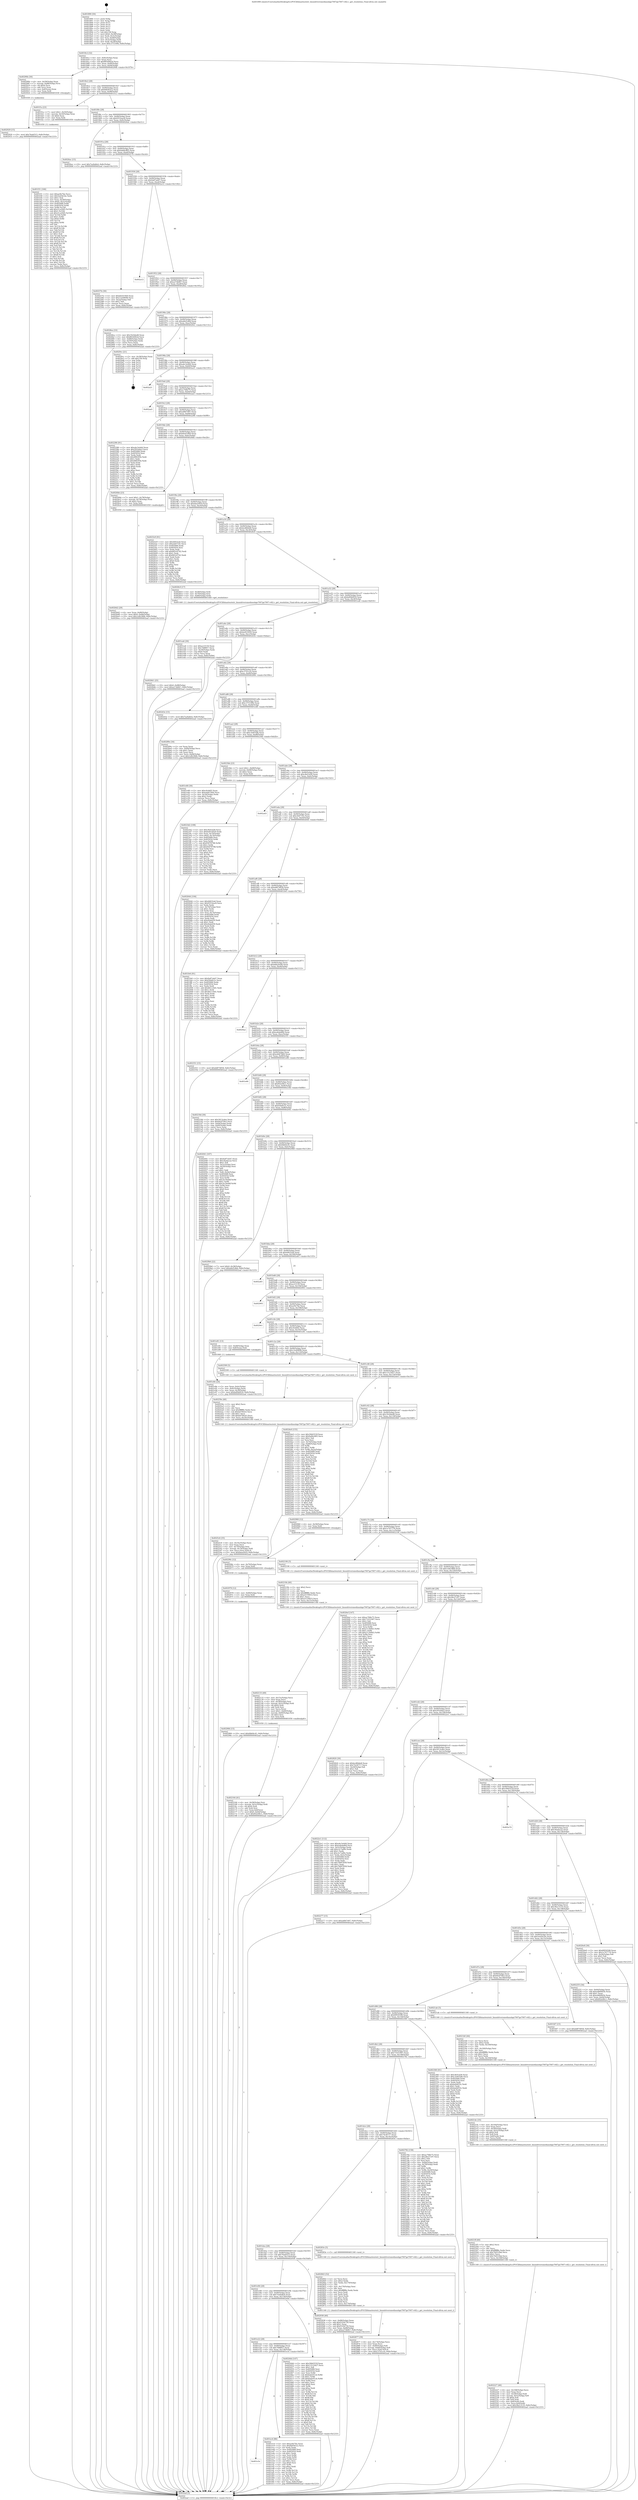 digraph "0x401890" {
  label = "0x401890 (/mnt/c/Users/mathe/Desktop/tcc/POCII/binaries/extr_linuxdriversmediausbgo7007go7007-v4l2.c_get_resolution_Final-ollvm.out::main(0))"
  labelloc = "t"
  node[shape=record]

  Entry [label="",width=0.3,height=0.3,shape=circle,fillcolor=black,style=filled]
  "0x4018c2" [label="{
     0x4018c2 [32]\l
     | [instrs]\l
     &nbsp;&nbsp;0x4018c2 \<+6\>: mov -0x8c(%rbp),%eax\l
     &nbsp;&nbsp;0x4018c8 \<+2\>: mov %eax,%ecx\l
     &nbsp;&nbsp;0x4018ca \<+6\>: sub $0x8654062d,%ecx\l
     &nbsp;&nbsp;0x4018d0 \<+6\>: mov %eax,-0x90(%rbp)\l
     &nbsp;&nbsp;0x4018d6 \<+6\>: mov %ecx,-0x94(%rbp)\l
     &nbsp;&nbsp;0x4018dc \<+6\>: je 000000000040290b \<main+0x107b\>\l
  }"]
  "0x40290b" [label="{
     0x40290b [30]\l
     | [instrs]\l
     &nbsp;&nbsp;0x40290b \<+4\>: mov -0x58(%rbp),%rax\l
     &nbsp;&nbsp;0x40290f \<+7\>: movslq -0x88(%rbp),%rcx\l
     &nbsp;&nbsp;0x402916 \<+4\>: shl $0x4,%rcx\l
     &nbsp;&nbsp;0x40291a \<+3\>: add %rcx,%rax\l
     &nbsp;&nbsp;0x40291d \<+4\>: mov 0x8(%rax),%rax\l
     &nbsp;&nbsp;0x402921 \<+3\>: mov %rax,%rdi\l
     &nbsp;&nbsp;0x402924 \<+5\>: call 0000000000401030 \<free@plt\>\l
     | [calls]\l
     &nbsp;&nbsp;0x401030 \{1\} (unknown)\l
  }"]
  "0x4018e2" [label="{
     0x4018e2 [28]\l
     | [instrs]\l
     &nbsp;&nbsp;0x4018e2 \<+5\>: jmp 00000000004018e7 \<main+0x57\>\l
     &nbsp;&nbsp;0x4018e7 \<+6\>: mov -0x90(%rbp),%eax\l
     &nbsp;&nbsp;0x4018ed \<+5\>: sub $0x8df363c2,%eax\l
     &nbsp;&nbsp;0x4018f2 \<+6\>: mov %eax,-0x98(%rbp)\l
     &nbsp;&nbsp;0x4018f8 \<+6\>: je 0000000000401f1a \<main+0x68a\>\l
  }"]
  Exit [label="",width=0.3,height=0.3,shape=circle,fillcolor=black,style=filled,peripheries=2]
  "0x401f1a" [label="{
     0x401f1a [23]\l
     | [instrs]\l
     &nbsp;&nbsp;0x401f1a \<+7\>: movl $0x1,-0x50(%rbp)\l
     &nbsp;&nbsp;0x401f21 \<+4\>: movslq -0x50(%rbp),%rax\l
     &nbsp;&nbsp;0x401f25 \<+4\>: shl $0x4,%rax\l
     &nbsp;&nbsp;0x401f29 \<+3\>: mov %rax,%rdi\l
     &nbsp;&nbsp;0x401f2c \<+5\>: call 0000000000401050 \<malloc@plt\>\l
     | [calls]\l
     &nbsp;&nbsp;0x401050 \{1\} (unknown)\l
  }"]
  "0x4018fe" [label="{
     0x4018fe [28]\l
     | [instrs]\l
     &nbsp;&nbsp;0x4018fe \<+5\>: jmp 0000000000401903 \<main+0x73\>\l
     &nbsp;&nbsp;0x401903 \<+6\>: mov -0x90(%rbp),%eax\l
     &nbsp;&nbsp;0x401909 \<+5\>: sub $0x9353eac8,%eax\l
     &nbsp;&nbsp;0x40190e \<+6\>: mov %eax,-0x9c(%rbp)\l
     &nbsp;&nbsp;0x401914 \<+6\>: je 00000000004026ac \<main+0xe1c\>\l
  }"]
  "0x402984" [label="{
     0x402984 [15]\l
     | [instrs]\l
     &nbsp;&nbsp;0x402984 \<+10\>: movl $0xfdb64c41,-0x8c(%rbp)\l
     &nbsp;&nbsp;0x40298e \<+5\>: jmp 0000000000402aaf \<main+0x121f\>\l
  }"]
  "0x4026ac" [label="{
     0x4026ac [15]\l
     | [instrs]\l
     &nbsp;&nbsp;0x4026ac \<+10\>: movl $0x7ea9a8e4,-0x8c(%rbp)\l
     &nbsp;&nbsp;0x4026b6 \<+5\>: jmp 0000000000402aaf \<main+0x121f\>\l
  }"]
  "0x40191a" [label="{
     0x40191a [28]\l
     | [instrs]\l
     &nbsp;&nbsp;0x40191a \<+5\>: jmp 000000000040191f \<main+0x8f\>\l
     &nbsp;&nbsp;0x40191f \<+6\>: mov -0x90(%rbp),%eax\l
     &nbsp;&nbsp;0x401925 \<+5\>: sub $0x9a84c805,%eax\l
     &nbsp;&nbsp;0x40192a \<+6\>: mov %eax,-0xa0(%rbp)\l
     &nbsp;&nbsp;0x401930 \<+6\>: je 000000000040257b \<main+0xceb\>\l
  }"]
  "0x402978" [label="{
     0x402978 [12]\l
     | [instrs]\l
     &nbsp;&nbsp;0x402978 \<+4\>: mov -0x80(%rbp),%rax\l
     &nbsp;&nbsp;0x40297c \<+3\>: mov %rax,%rdi\l
     &nbsp;&nbsp;0x40297f \<+5\>: call 0000000000401030 \<free@plt\>\l
     | [calls]\l
     &nbsp;&nbsp;0x401030 \{1\} (unknown)\l
  }"]
  "0x40257b" [label="{
     0x40257b [30]\l
     | [instrs]\l
     &nbsp;&nbsp;0x40257b \<+5\>: mov $0xb0e410b9,%eax\l
     &nbsp;&nbsp;0x402580 \<+5\>: mov $0x12e49698,%ecx\l
     &nbsp;&nbsp;0x402585 \<+3\>: mov -0x2a(%rbp),%dl\l
     &nbsp;&nbsp;0x402588 \<+3\>: test $0x1,%dl\l
     &nbsp;&nbsp;0x40258b \<+3\>: cmovne %ecx,%eax\l
     &nbsp;&nbsp;0x40258e \<+6\>: mov %eax,-0x8c(%rbp)\l
     &nbsp;&nbsp;0x402594 \<+5\>: jmp 0000000000402aaf \<main+0x121f\>\l
  }"]
  "0x401936" [label="{
     0x401936 [28]\l
     | [instrs]\l
     &nbsp;&nbsp;0x401936 \<+5\>: jmp 000000000040193b \<main+0xab\>\l
     &nbsp;&nbsp;0x40193b \<+6\>: mov -0x90(%rbp),%eax\l
     &nbsp;&nbsp;0x401941 \<+5\>: sub $0x9a87ab47,%eax\l
     &nbsp;&nbsp;0x401946 \<+6\>: mov %eax,-0xa4(%rbp)\l
     &nbsp;&nbsp;0x40194c \<+6\>: je 0000000000402a12 \<main+0x1182\>\l
  }"]
  "0x40296c" [label="{
     0x40296c [12]\l
     | [instrs]\l
     &nbsp;&nbsp;0x40296c \<+4\>: mov -0x70(%rbp),%rax\l
     &nbsp;&nbsp;0x402970 \<+3\>: mov %rax,%rdi\l
     &nbsp;&nbsp;0x402973 \<+5\>: call 0000000000401030 \<free@plt\>\l
     | [calls]\l
     &nbsp;&nbsp;0x401030 \{1\} (unknown)\l
  }"]
  "0x402a12" [label="{
     0x402a12\l
  }", style=dashed]
  "0x401952" [label="{
     0x401952 [28]\l
     | [instrs]\l
     &nbsp;&nbsp;0x401952 \<+5\>: jmp 0000000000401957 \<main+0xc7\>\l
     &nbsp;&nbsp;0x401957 \<+6\>: mov -0x90(%rbp),%eax\l
     &nbsp;&nbsp;0x40195d \<+5\>: sub $0xa27dbfb7,%eax\l
     &nbsp;&nbsp;0x401962 \<+6\>: mov %eax,-0xa8(%rbp)\l
     &nbsp;&nbsp;0x401968 \<+6\>: je 00000000004028ea \<main+0x105a\>\l
  }"]
  "0x402929" [label="{
     0x402929 [15]\l
     | [instrs]\l
     &nbsp;&nbsp;0x402929 \<+10\>: movl $0x76abf315,-0x8c(%rbp)\l
     &nbsp;&nbsp;0x402933 \<+5\>: jmp 0000000000402aaf \<main+0x121f\>\l
  }"]
  "0x4028ea" [label="{
     0x4028ea [33]\l
     | [instrs]\l
     &nbsp;&nbsp;0x4028ea \<+5\>: mov $0x19c0ded8,%eax\l
     &nbsp;&nbsp;0x4028ef \<+5\>: mov $0x8654062d,%ecx\l
     &nbsp;&nbsp;0x4028f4 \<+6\>: mov -0x88(%rbp),%edx\l
     &nbsp;&nbsp;0x4028fa \<+3\>: cmp -0x50(%rbp),%edx\l
     &nbsp;&nbsp;0x4028fd \<+3\>: cmovl %ecx,%eax\l
     &nbsp;&nbsp;0x402900 \<+6\>: mov %eax,-0x8c(%rbp)\l
     &nbsp;&nbsp;0x402906 \<+5\>: jmp 0000000000402aaf \<main+0x121f\>\l
  }"]
  "0x40196e" [label="{
     0x40196e [28]\l
     | [instrs]\l
     &nbsp;&nbsp;0x40196e \<+5\>: jmp 0000000000401973 \<main+0xe3\>\l
     &nbsp;&nbsp;0x401973 \<+6\>: mov -0x90(%rbp),%eax\l
     &nbsp;&nbsp;0x401979 \<+5\>: sub $0xa8ef1d6d,%eax\l
     &nbsp;&nbsp;0x40197e \<+6\>: mov %eax,-0xac(%rbp)\l
     &nbsp;&nbsp;0x401984 \<+6\>: je 00000000004029cc \<main+0x113c\>\l
  }"]
  "0x4028d1" [label="{
     0x4028d1 [25]\l
     | [instrs]\l
     &nbsp;&nbsp;0x4028d1 \<+10\>: movl $0x0,-0x88(%rbp)\l
     &nbsp;&nbsp;0x4028db \<+10\>: movl $0xa27dbfb7,-0x8c(%rbp)\l
     &nbsp;&nbsp;0x4028e5 \<+5\>: jmp 0000000000402aaf \<main+0x121f\>\l
  }"]
  "0x4029cc" [label="{
     0x4029cc [21]\l
     | [instrs]\l
     &nbsp;&nbsp;0x4029cc \<+3\>: mov -0x38(%rbp),%eax\l
     &nbsp;&nbsp;0x4029cf \<+7\>: add $0x158,%rsp\l
     &nbsp;&nbsp;0x4029d6 \<+1\>: pop %rbx\l
     &nbsp;&nbsp;0x4029d7 \<+2\>: pop %r12\l
     &nbsp;&nbsp;0x4029d9 \<+2\>: pop %r13\l
     &nbsp;&nbsp;0x4029db \<+2\>: pop %r14\l
     &nbsp;&nbsp;0x4029dd \<+2\>: pop %r15\l
     &nbsp;&nbsp;0x4029df \<+1\>: pop %rbp\l
     &nbsp;&nbsp;0x4029e0 \<+1\>: ret\l
  }"]
  "0x40198a" [label="{
     0x40198a [28]\l
     | [instrs]\l
     &nbsp;&nbsp;0x40198a \<+5\>: jmp 000000000040198f \<main+0xff\>\l
     &nbsp;&nbsp;0x40198f \<+6\>: mov -0x90(%rbp),%eax\l
     &nbsp;&nbsp;0x401995 \<+5\>: sub $0xabc3e4d4,%eax\l
     &nbsp;&nbsp;0x40199a \<+6\>: mov %eax,-0xb0(%rbp)\l
     &nbsp;&nbsp;0x4019a0 \<+6\>: je 0000000000402a21 \<main+0x1191\>\l
  }"]
  "0x402877" [label="{
     0x402877 [39]\l
     | [instrs]\l
     &nbsp;&nbsp;0x402877 \<+6\>: mov -0x174(%rbp),%ecx\l
     &nbsp;&nbsp;0x40287d \<+3\>: imul %eax,%ecx\l
     &nbsp;&nbsp;0x402880 \<+4\>: mov -0x80(%rbp),%r8\l
     &nbsp;&nbsp;0x402884 \<+7\>: movslq -0x84(%rbp),%r9\l
     &nbsp;&nbsp;0x40288b \<+4\>: mov %ecx,(%r8,%r9,4)\l
     &nbsp;&nbsp;0x40288f \<+10\>: movl $0xc3701cc0,-0x8c(%rbp)\l
     &nbsp;&nbsp;0x402899 \<+5\>: jmp 0000000000402aaf \<main+0x121f\>\l
  }"]
  "0x402a21" [label="{
     0x402a21\l
  }", style=dashed]
  "0x4019a6" [label="{
     0x4019a6 [28]\l
     | [instrs]\l
     &nbsp;&nbsp;0x4019a6 \<+5\>: jmp 00000000004019ab \<main+0x11b\>\l
     &nbsp;&nbsp;0x4019ab \<+6\>: mov -0x90(%rbp),%eax\l
     &nbsp;&nbsp;0x4019b1 \<+5\>: sub $0xac768e75,%eax\l
     &nbsp;&nbsp;0x4019b6 \<+6\>: mov %eax,-0xb4(%rbp)\l
     &nbsp;&nbsp;0x4019bc \<+6\>: je 0000000000402aa5 \<main+0x1215\>\l
  }"]
  "0x402843" [label="{
     0x402843 [52]\l
     | [instrs]\l
     &nbsp;&nbsp;0x402843 \<+2\>: xor %ecx,%ecx\l
     &nbsp;&nbsp;0x402845 \<+5\>: mov $0x2,%edx\l
     &nbsp;&nbsp;0x40284a \<+6\>: mov %edx,-0x170(%rbp)\l
     &nbsp;&nbsp;0x402850 \<+1\>: cltd\l
     &nbsp;&nbsp;0x402851 \<+6\>: mov -0x170(%rbp),%esi\l
     &nbsp;&nbsp;0x402857 \<+2\>: idiv %esi\l
     &nbsp;&nbsp;0x402859 \<+6\>: imul $0xfffffffe,%edx,%edx\l
     &nbsp;&nbsp;0x40285f \<+2\>: mov %ecx,%edi\l
     &nbsp;&nbsp;0x402861 \<+2\>: sub %edx,%edi\l
     &nbsp;&nbsp;0x402863 \<+2\>: mov %ecx,%edx\l
     &nbsp;&nbsp;0x402865 \<+3\>: sub $0x1,%edx\l
     &nbsp;&nbsp;0x402868 \<+2\>: add %edx,%edi\l
     &nbsp;&nbsp;0x40286a \<+2\>: sub %edi,%ecx\l
     &nbsp;&nbsp;0x40286c \<+6\>: mov %ecx,-0x174(%rbp)\l
     &nbsp;&nbsp;0x402872 \<+5\>: call 0000000000401160 \<next_i\>\l
     | [calls]\l
     &nbsp;&nbsp;0x401160 \{1\} (/mnt/c/Users/mathe/Desktop/tcc/POCII/binaries/extr_linuxdriversmediausbgo7007go7007-v4l2.c_get_resolution_Final-ollvm.out::next_i)\l
  }"]
  "0x402aa5" [label="{
     0x402aa5\l
  }", style=dashed]
  "0x4019c2" [label="{
     0x4019c2 [28]\l
     | [instrs]\l
     &nbsp;&nbsp;0x4019c2 \<+5\>: jmp 00000000004019c7 \<main+0x137\>\l
     &nbsp;&nbsp;0x4019c7 \<+6\>: mov -0x90(%rbp),%eax\l
     &nbsp;&nbsp;0x4019cd \<+5\>: sub $0xad847d97,%eax\l
     &nbsp;&nbsp;0x4019d2 \<+6\>: mov %eax,-0xb8(%rbp)\l
     &nbsp;&nbsp;0x4019d8 \<+6\>: je 0000000000402286 \<main+0x9f6\>\l
  }"]
  "0x4026d2" [label="{
     0x4026d2 [29]\l
     | [instrs]\l
     &nbsp;&nbsp;0x4026d2 \<+4\>: mov %rax,-0x80(%rbp)\l
     &nbsp;&nbsp;0x4026d6 \<+10\>: movl $0x0,-0x84(%rbp)\l
     &nbsp;&nbsp;0x4026e0 \<+10\>: movl $0x1efb1868,-0x8c(%rbp)\l
     &nbsp;&nbsp;0x4026ea \<+5\>: jmp 0000000000402aaf \<main+0x121f\>\l
  }"]
  "0x402286" [label="{
     0x402286 [91]\l
     | [instrs]\l
     &nbsp;&nbsp;0x402286 \<+5\>: mov $0xabc3e4d4,%eax\l
     &nbsp;&nbsp;0x40228b \<+5\>: mov $0x291fe8a3,%ecx\l
     &nbsp;&nbsp;0x402290 \<+7\>: mov 0x405068,%edx\l
     &nbsp;&nbsp;0x402297 \<+7\>: mov 0x405054,%esi\l
     &nbsp;&nbsp;0x40229e \<+2\>: mov %edx,%edi\l
     &nbsp;&nbsp;0x4022a0 \<+6\>: add $0x498295b,%edi\l
     &nbsp;&nbsp;0x4022a6 \<+3\>: sub $0x1,%edi\l
     &nbsp;&nbsp;0x4022a9 \<+6\>: sub $0x498295b,%edi\l
     &nbsp;&nbsp;0x4022af \<+3\>: imul %edi,%edx\l
     &nbsp;&nbsp;0x4022b2 \<+3\>: and $0x1,%edx\l
     &nbsp;&nbsp;0x4022b5 \<+3\>: cmp $0x0,%edx\l
     &nbsp;&nbsp;0x4022b8 \<+4\>: sete %r8b\l
     &nbsp;&nbsp;0x4022bc \<+3\>: cmp $0xa,%esi\l
     &nbsp;&nbsp;0x4022bf \<+4\>: setl %r9b\l
     &nbsp;&nbsp;0x4022c3 \<+3\>: mov %r8b,%r10b\l
     &nbsp;&nbsp;0x4022c6 \<+3\>: and %r9b,%r10b\l
     &nbsp;&nbsp;0x4022c9 \<+3\>: xor %r9b,%r8b\l
     &nbsp;&nbsp;0x4022cc \<+3\>: or %r8b,%r10b\l
     &nbsp;&nbsp;0x4022cf \<+4\>: test $0x1,%r10b\l
     &nbsp;&nbsp;0x4022d3 \<+3\>: cmovne %ecx,%eax\l
     &nbsp;&nbsp;0x4022d6 \<+6\>: mov %eax,-0x8c(%rbp)\l
     &nbsp;&nbsp;0x4022dc \<+5\>: jmp 0000000000402aaf \<main+0x121f\>\l
  }"]
  "0x4019de" [label="{
     0x4019de [28]\l
     | [instrs]\l
     &nbsp;&nbsp;0x4019de \<+5\>: jmp 00000000004019e3 \<main+0x153\>\l
     &nbsp;&nbsp;0x4019e3 \<+6\>: mov -0x90(%rbp),%eax\l
     &nbsp;&nbsp;0x4019e9 \<+5\>: sub $0xb0e410b9,%eax\l
     &nbsp;&nbsp;0x4019ee \<+6\>: mov %eax,-0xbc(%rbp)\l
     &nbsp;&nbsp;0x4019f4 \<+6\>: je 00000000004026bb \<main+0xe2b\>\l
  }"]
  "0x4025c6" [label="{
     0x4025c6 [35]\l
     | [instrs]\l
     &nbsp;&nbsp;0x4025c6 \<+6\>: mov -0x16c(%rbp),%ecx\l
     &nbsp;&nbsp;0x4025cc \<+3\>: imul %eax,%ecx\l
     &nbsp;&nbsp;0x4025cf \<+4\>: mov -0x70(%rbp),%rsi\l
     &nbsp;&nbsp;0x4025d3 \<+4\>: movslq -0x74(%rbp),%rdi\l
     &nbsp;&nbsp;0x4025d7 \<+3\>: mov %ecx,(%rsi,%rdi,4)\l
     &nbsp;&nbsp;0x4025da \<+10\>: movl $0xbbee045f,-0x8c(%rbp)\l
     &nbsp;&nbsp;0x4025e4 \<+5\>: jmp 0000000000402aaf \<main+0x121f\>\l
  }"]
  "0x4026bb" [label="{
     0x4026bb [23]\l
     | [instrs]\l
     &nbsp;&nbsp;0x4026bb \<+7\>: movl $0x1,-0x78(%rbp)\l
     &nbsp;&nbsp;0x4026c2 \<+4\>: movslq -0x78(%rbp),%rax\l
     &nbsp;&nbsp;0x4026c6 \<+4\>: shl $0x2,%rax\l
     &nbsp;&nbsp;0x4026ca \<+3\>: mov %rax,%rdi\l
     &nbsp;&nbsp;0x4026cd \<+5\>: call 0000000000401050 \<malloc@plt\>\l
     | [calls]\l
     &nbsp;&nbsp;0x401050 \{1\} (unknown)\l
  }"]
  "0x4019fa" [label="{
     0x4019fa [28]\l
     | [instrs]\l
     &nbsp;&nbsp;0x4019fa \<+5\>: jmp 00000000004019ff \<main+0x16f\>\l
     &nbsp;&nbsp;0x4019ff \<+6\>: mov -0x90(%rbp),%eax\l
     &nbsp;&nbsp;0x401a05 \<+5\>: sub $0xbbee045f,%eax\l
     &nbsp;&nbsp;0x401a0a \<+6\>: mov %eax,-0xc0(%rbp)\l
     &nbsp;&nbsp;0x401a10 \<+6\>: je 00000000004025e9 \<main+0xd59\>\l
  }"]
  "0x40259e" [label="{
     0x40259e [40]\l
     | [instrs]\l
     &nbsp;&nbsp;0x40259e \<+5\>: mov $0x2,%ecx\l
     &nbsp;&nbsp;0x4025a3 \<+1\>: cltd\l
     &nbsp;&nbsp;0x4025a4 \<+2\>: idiv %ecx\l
     &nbsp;&nbsp;0x4025a6 \<+6\>: imul $0xfffffffe,%edx,%ecx\l
     &nbsp;&nbsp;0x4025ac \<+6\>: sub $0xbd70fcb3,%ecx\l
     &nbsp;&nbsp;0x4025b2 \<+3\>: add $0x1,%ecx\l
     &nbsp;&nbsp;0x4025b5 \<+6\>: add $0xbd70fcb3,%ecx\l
     &nbsp;&nbsp;0x4025bb \<+6\>: mov %ecx,-0x16c(%rbp)\l
     &nbsp;&nbsp;0x4025c1 \<+5\>: call 0000000000401160 \<next_i\>\l
     | [calls]\l
     &nbsp;&nbsp;0x401160 \{1\} (/mnt/c/Users/mathe/Desktop/tcc/POCII/binaries/extr_linuxdriversmediausbgo7007go7007-v4l2.c_get_resolution_Final-ollvm.out::next_i)\l
  }"]
  "0x4025e9" [label="{
     0x4025e9 [91]\l
     | [instrs]\l
     &nbsp;&nbsp;0x4025e9 \<+5\>: mov $0x44632a6,%eax\l
     &nbsp;&nbsp;0x4025ee \<+5\>: mov $0xcfe6710c,%ecx\l
     &nbsp;&nbsp;0x4025f3 \<+7\>: mov 0x405068,%edx\l
     &nbsp;&nbsp;0x4025fa \<+7\>: mov 0x405054,%esi\l
     &nbsp;&nbsp;0x402601 \<+2\>: mov %edx,%edi\l
     &nbsp;&nbsp;0x402603 \<+6\>: add $0x845c6742,%edi\l
     &nbsp;&nbsp;0x402609 \<+3\>: sub $0x1,%edi\l
     &nbsp;&nbsp;0x40260c \<+6\>: sub $0x845c6742,%edi\l
     &nbsp;&nbsp;0x402612 \<+3\>: imul %edi,%edx\l
     &nbsp;&nbsp;0x402615 \<+3\>: and $0x1,%edx\l
     &nbsp;&nbsp;0x402618 \<+3\>: cmp $0x0,%edx\l
     &nbsp;&nbsp;0x40261b \<+4\>: sete %r8b\l
     &nbsp;&nbsp;0x40261f \<+3\>: cmp $0xa,%esi\l
     &nbsp;&nbsp;0x402622 \<+4\>: setl %r9b\l
     &nbsp;&nbsp;0x402626 \<+3\>: mov %r8b,%r10b\l
     &nbsp;&nbsp;0x402629 \<+3\>: and %r9b,%r10b\l
     &nbsp;&nbsp;0x40262c \<+3\>: xor %r9b,%r8b\l
     &nbsp;&nbsp;0x40262f \<+3\>: or %r8b,%r10b\l
     &nbsp;&nbsp;0x402632 \<+4\>: test $0x1,%r10b\l
     &nbsp;&nbsp;0x402636 \<+3\>: cmovne %ecx,%eax\l
     &nbsp;&nbsp;0x402639 \<+6\>: mov %eax,-0x8c(%rbp)\l
     &nbsp;&nbsp;0x40263f \<+5\>: jmp 0000000000402aaf \<main+0x121f\>\l
  }"]
  "0x401a16" [label="{
     0x401a16 [28]\l
     | [instrs]\l
     &nbsp;&nbsp;0x401a16 \<+5\>: jmp 0000000000401a1b \<main+0x18b\>\l
     &nbsp;&nbsp;0x401a1b \<+6\>: mov -0x90(%rbp),%eax\l
     &nbsp;&nbsp;0x401a21 \<+5\>: sub $0xbcd84de8,%eax\l
     &nbsp;&nbsp;0x401a26 \<+6\>: mov %eax,-0xc4(%rbp)\l
     &nbsp;&nbsp;0x401a2c \<+6\>: je 00000000004028c0 \<main+0x1030\>\l
  }"]
  "0x4023d2" [label="{
     0x4023d2 [108]\l
     | [instrs]\l
     &nbsp;&nbsp;0x4023d2 \<+5\>: mov $0xc8ef1d28,%ecx\l
     &nbsp;&nbsp;0x4023d7 \<+5\>: mov $0xbe833029,%edx\l
     &nbsp;&nbsp;0x4023dc \<+4\>: mov %rax,-0x70(%rbp)\l
     &nbsp;&nbsp;0x4023e0 \<+7\>: movl $0x0,-0x74(%rbp)\l
     &nbsp;&nbsp;0x4023e7 \<+7\>: mov 0x405068,%esi\l
     &nbsp;&nbsp;0x4023ee \<+8\>: mov 0x405054,%r8d\l
     &nbsp;&nbsp;0x4023f6 \<+3\>: mov %esi,%r9d\l
     &nbsp;&nbsp;0x4023f9 \<+7\>: sub $0x93078798,%r9d\l
     &nbsp;&nbsp;0x402400 \<+4\>: sub $0x1,%r9d\l
     &nbsp;&nbsp;0x402404 \<+7\>: add $0x93078798,%r9d\l
     &nbsp;&nbsp;0x40240b \<+4\>: imul %r9d,%esi\l
     &nbsp;&nbsp;0x40240f \<+3\>: and $0x1,%esi\l
     &nbsp;&nbsp;0x402412 \<+3\>: cmp $0x0,%esi\l
     &nbsp;&nbsp;0x402415 \<+4\>: sete %r10b\l
     &nbsp;&nbsp;0x402419 \<+4\>: cmp $0xa,%r8d\l
     &nbsp;&nbsp;0x40241d \<+4\>: setl %r11b\l
     &nbsp;&nbsp;0x402421 \<+3\>: mov %r10b,%bl\l
     &nbsp;&nbsp;0x402424 \<+3\>: and %r11b,%bl\l
     &nbsp;&nbsp;0x402427 \<+3\>: xor %r11b,%r10b\l
     &nbsp;&nbsp;0x40242a \<+3\>: or %r10b,%bl\l
     &nbsp;&nbsp;0x40242d \<+3\>: test $0x1,%bl\l
     &nbsp;&nbsp;0x402430 \<+3\>: cmovne %edx,%ecx\l
     &nbsp;&nbsp;0x402433 \<+6\>: mov %ecx,-0x8c(%rbp)\l
     &nbsp;&nbsp;0x402439 \<+5\>: jmp 0000000000402aaf \<main+0x121f\>\l
  }"]
  "0x4028c0" [label="{
     0x4028c0 [17]\l
     | [instrs]\l
     &nbsp;&nbsp;0x4028c0 \<+4\>: mov -0x58(%rbp),%rdi\l
     &nbsp;&nbsp;0x4028c4 \<+4\>: mov -0x70(%rbp),%rsi\l
     &nbsp;&nbsp;0x4028c8 \<+4\>: mov -0x80(%rbp),%rdx\l
     &nbsp;&nbsp;0x4028cc \<+5\>: call 0000000000401440 \<get_resolution\>\l
     | [calls]\l
     &nbsp;&nbsp;0x401440 \{1\} (/mnt/c/Users/mathe/Desktop/tcc/POCII/binaries/extr_linuxdriversmediausbgo7007go7007-v4l2.c_get_resolution_Final-ollvm.out::get_resolution)\l
  }"]
  "0x401a32" [label="{
     0x401a32 [28]\l
     | [instrs]\l
     &nbsp;&nbsp;0x401a32 \<+5\>: jmp 0000000000401a37 \<main+0x1a7\>\l
     &nbsp;&nbsp;0x401a37 \<+6\>: mov -0x90(%rbp),%eax\l
     &nbsp;&nbsp;0x401a3d \<+5\>: sub $0xbd94d918,%eax\l
     &nbsp;&nbsp;0x401a42 \<+6\>: mov %eax,-0xc8(%rbp)\l
     &nbsp;&nbsp;0x401a48 \<+6\>: je 0000000000401ea6 \<main+0x616\>\l
  }"]
  "0x402227" [label="{
     0x402227 [46]\l
     | [instrs]\l
     &nbsp;&nbsp;0x402227 \<+6\>: mov -0x168(%rbp),%ecx\l
     &nbsp;&nbsp;0x40222d \<+3\>: imul %eax,%ecx\l
     &nbsp;&nbsp;0x402230 \<+4\>: mov -0x58(%rbp),%rdi\l
     &nbsp;&nbsp;0x402234 \<+4\>: movslq -0x5c(%rbp),%r8\l
     &nbsp;&nbsp;0x402238 \<+4\>: shl $0x4,%r8\l
     &nbsp;&nbsp;0x40223c \<+3\>: add %r8,%rdi\l
     &nbsp;&nbsp;0x40223f \<+4\>: mov 0x8(%rdi),%rdi\l
     &nbsp;&nbsp;0x402243 \<+3\>: mov %ecx,0x4(%rdi)\l
     &nbsp;&nbsp;0x402246 \<+10\>: movl $0x38a13133,-0x8c(%rbp)\l
     &nbsp;&nbsp;0x402250 \<+5\>: jmp 0000000000402aaf \<main+0x121f\>\l
  }"]
  "0x401ea6" [label="{
     0x401ea6 [30]\l
     | [instrs]\l
     &nbsp;&nbsp;0x401ea6 \<+5\>: mov $0xac23150,%eax\l
     &nbsp;&nbsp;0x401eab \<+5\>: mov $0x7fd8ff37,%ecx\l
     &nbsp;&nbsp;0x401eb0 \<+3\>: mov -0x30(%rbp),%edx\l
     &nbsp;&nbsp;0x401eb3 \<+3\>: cmp $0x0,%edx\l
     &nbsp;&nbsp;0x401eb6 \<+3\>: cmove %ecx,%eax\l
     &nbsp;&nbsp;0x401eb9 \<+6\>: mov %eax,-0x8c(%rbp)\l
     &nbsp;&nbsp;0x401ebf \<+5\>: jmp 0000000000402aaf \<main+0x121f\>\l
  }"]
  "0x401a4e" [label="{
     0x401a4e [28]\l
     | [instrs]\l
     &nbsp;&nbsp;0x401a4e \<+5\>: jmp 0000000000401a53 \<main+0x1c3\>\l
     &nbsp;&nbsp;0x401a53 \<+6\>: mov -0x90(%rbp),%eax\l
     &nbsp;&nbsp;0x401a59 \<+5\>: sub $0xbe833029,%eax\l
     &nbsp;&nbsp;0x401a5e \<+6\>: mov %eax,-0xcc(%rbp)\l
     &nbsp;&nbsp;0x401a64 \<+6\>: je 000000000040243e \<main+0xbae\>\l
  }"]
  "0x4021ff" [label="{
     0x4021ff [40]\l
     | [instrs]\l
     &nbsp;&nbsp;0x4021ff \<+5\>: mov $0x2,%ecx\l
     &nbsp;&nbsp;0x402204 \<+1\>: cltd\l
     &nbsp;&nbsp;0x402205 \<+2\>: idiv %ecx\l
     &nbsp;&nbsp;0x402207 \<+6\>: imul $0xfffffffe,%edx,%ecx\l
     &nbsp;&nbsp;0x40220d \<+6\>: sub $0x7b931fbd,%ecx\l
     &nbsp;&nbsp;0x402213 \<+3\>: add $0x1,%ecx\l
     &nbsp;&nbsp;0x402216 \<+6\>: add $0x7b931fbd,%ecx\l
     &nbsp;&nbsp;0x40221c \<+6\>: mov %ecx,-0x168(%rbp)\l
     &nbsp;&nbsp;0x402222 \<+5\>: call 0000000000401160 \<next_i\>\l
     | [calls]\l
     &nbsp;&nbsp;0x401160 \{1\} (/mnt/c/Users/mathe/Desktop/tcc/POCII/binaries/extr_linuxdriversmediausbgo7007go7007-v4l2.c_get_resolution_Final-ollvm.out::next_i)\l
  }"]
  "0x40243e" [label="{
     0x40243e [15]\l
     | [instrs]\l
     &nbsp;&nbsp;0x40243e \<+10\>: movl $0x7ea9a8e4,-0x8c(%rbp)\l
     &nbsp;&nbsp;0x402448 \<+5\>: jmp 0000000000402aaf \<main+0x121f\>\l
  }"]
  "0x401a6a" [label="{
     0x401a6a [28]\l
     | [instrs]\l
     &nbsp;&nbsp;0x401a6a \<+5\>: jmp 0000000000401a6f \<main+0x1df\>\l
     &nbsp;&nbsp;0x401a6f \<+6\>: mov -0x90(%rbp),%eax\l
     &nbsp;&nbsp;0x401a75 \<+5\>: sub $0xc3701cc0,%eax\l
     &nbsp;&nbsp;0x401a7a \<+6\>: mov %eax,-0xd0(%rbp)\l
     &nbsp;&nbsp;0x401a80 \<+6\>: je 000000000040289e \<main+0x100e\>\l
  }"]
  "0x4021dc" [label="{
     0x4021dc [35]\l
     | [instrs]\l
     &nbsp;&nbsp;0x4021dc \<+6\>: mov -0x164(%rbp),%ecx\l
     &nbsp;&nbsp;0x4021e2 \<+3\>: imul %eax,%ecx\l
     &nbsp;&nbsp;0x4021e5 \<+4\>: mov -0x58(%rbp),%rdi\l
     &nbsp;&nbsp;0x4021e9 \<+4\>: movslq -0x5c(%rbp),%r8\l
     &nbsp;&nbsp;0x4021ed \<+4\>: shl $0x4,%r8\l
     &nbsp;&nbsp;0x4021f1 \<+3\>: add %r8,%rdi\l
     &nbsp;&nbsp;0x4021f4 \<+4\>: mov 0x8(%rdi),%rdi\l
     &nbsp;&nbsp;0x4021f8 \<+2\>: mov %ecx,(%rdi)\l
     &nbsp;&nbsp;0x4021fa \<+5\>: call 0000000000401160 \<next_i\>\l
     | [calls]\l
     &nbsp;&nbsp;0x401160 \{1\} (/mnt/c/Users/mathe/Desktop/tcc/POCII/binaries/extr_linuxdriversmediausbgo7007go7007-v4l2.c_get_resolution_Final-ollvm.out::next_i)\l
  }"]
  "0x40289e" [label="{
     0x40289e [34]\l
     | [instrs]\l
     &nbsp;&nbsp;0x40289e \<+2\>: xor %eax,%eax\l
     &nbsp;&nbsp;0x4028a0 \<+6\>: mov -0x84(%rbp),%ecx\l
     &nbsp;&nbsp;0x4028a6 \<+3\>: sub $0x1,%eax\l
     &nbsp;&nbsp;0x4028a9 \<+2\>: sub %eax,%ecx\l
     &nbsp;&nbsp;0x4028ab \<+6\>: mov %ecx,-0x84(%rbp)\l
     &nbsp;&nbsp;0x4028b1 \<+10\>: movl $0x1efb1868,-0x8c(%rbp)\l
     &nbsp;&nbsp;0x4028bb \<+5\>: jmp 0000000000402aaf \<main+0x121f\>\l
  }"]
  "0x401a86" [label="{
     0x401a86 [28]\l
     | [instrs]\l
     &nbsp;&nbsp;0x401a86 \<+5\>: jmp 0000000000401a8b \<main+0x1fb\>\l
     &nbsp;&nbsp;0x401a8b \<+6\>: mov -0x90(%rbp),%eax\l
     &nbsp;&nbsp;0x401a91 \<+5\>: sub $0xc375149b,%eax\l
     &nbsp;&nbsp;0x401a96 \<+6\>: mov %eax,-0xd4(%rbp)\l
     &nbsp;&nbsp;0x401a9c \<+6\>: je 0000000000401e48 \<main+0x5b8\>\l
  }"]
  "0x4021b0" [label="{
     0x4021b0 [44]\l
     | [instrs]\l
     &nbsp;&nbsp;0x4021b0 \<+2\>: xor %ecx,%ecx\l
     &nbsp;&nbsp;0x4021b2 \<+5\>: mov $0x2,%edx\l
     &nbsp;&nbsp;0x4021b7 \<+6\>: mov %edx,-0x160(%rbp)\l
     &nbsp;&nbsp;0x4021bd \<+1\>: cltd\l
     &nbsp;&nbsp;0x4021be \<+6\>: mov -0x160(%rbp),%esi\l
     &nbsp;&nbsp;0x4021c4 \<+2\>: idiv %esi\l
     &nbsp;&nbsp;0x4021c6 \<+6\>: imul $0xfffffffe,%edx,%edx\l
     &nbsp;&nbsp;0x4021cc \<+3\>: sub $0x1,%ecx\l
     &nbsp;&nbsp;0x4021cf \<+2\>: sub %ecx,%edx\l
     &nbsp;&nbsp;0x4021d1 \<+6\>: mov %edx,-0x164(%rbp)\l
     &nbsp;&nbsp;0x4021d7 \<+5\>: call 0000000000401160 \<next_i\>\l
     | [calls]\l
     &nbsp;&nbsp;0x401160 \{1\} (/mnt/c/Users/mathe/Desktop/tcc/POCII/binaries/extr_linuxdriversmediausbgo7007go7007-v4l2.c_get_resolution_Final-ollvm.out::next_i)\l
  }"]
  "0x401e48" [label="{
     0x401e48 [30]\l
     | [instrs]\l
     &nbsp;&nbsp;0x401e48 \<+5\>: mov $0xc0cb6f2,%eax\l
     &nbsp;&nbsp;0x401e4d \<+5\>: mov $0xedd47bb9,%ecx\l
     &nbsp;&nbsp;0x401e52 \<+3\>: mov -0x34(%rbp),%edx\l
     &nbsp;&nbsp;0x401e55 \<+3\>: cmp $0x2,%edx\l
     &nbsp;&nbsp;0x401e58 \<+3\>: cmovne %ecx,%eax\l
     &nbsp;&nbsp;0x401e5b \<+6\>: mov %eax,-0x8c(%rbp)\l
     &nbsp;&nbsp;0x401e61 \<+5\>: jmp 0000000000402aaf \<main+0x121f\>\l
  }"]
  "0x401aa2" [label="{
     0x401aa2 [28]\l
     | [instrs]\l
     &nbsp;&nbsp;0x401aa2 \<+5\>: jmp 0000000000401aa7 \<main+0x217\>\l
     &nbsp;&nbsp;0x401aa7 \<+6\>: mov -0x90(%rbp),%eax\l
     &nbsp;&nbsp;0x401aad \<+5\>: sub $0xc3e855db,%eax\l
     &nbsp;&nbsp;0x401ab2 \<+6\>: mov %eax,-0xd8(%rbp)\l
     &nbsp;&nbsp;0x401ab8 \<+6\>: je 00000000004023bb \<main+0xb2b\>\l
  }"]
  "0x402aaf" [label="{
     0x402aaf [5]\l
     | [instrs]\l
     &nbsp;&nbsp;0x402aaf \<+5\>: jmp 00000000004018c2 \<main+0x32\>\l
  }"]
  "0x401890" [label="{
     0x401890 [50]\l
     | [instrs]\l
     &nbsp;&nbsp;0x401890 \<+1\>: push %rbp\l
     &nbsp;&nbsp;0x401891 \<+3\>: mov %rsp,%rbp\l
     &nbsp;&nbsp;0x401894 \<+2\>: push %r15\l
     &nbsp;&nbsp;0x401896 \<+2\>: push %r14\l
     &nbsp;&nbsp;0x401898 \<+2\>: push %r13\l
     &nbsp;&nbsp;0x40189a \<+2\>: push %r12\l
     &nbsp;&nbsp;0x40189c \<+1\>: push %rbx\l
     &nbsp;&nbsp;0x40189d \<+7\>: sub $0x158,%rsp\l
     &nbsp;&nbsp;0x4018a4 \<+7\>: movl $0x0,-0x38(%rbp)\l
     &nbsp;&nbsp;0x4018ab \<+3\>: mov %edi,-0x3c(%rbp)\l
     &nbsp;&nbsp;0x4018ae \<+4\>: mov %rsi,-0x48(%rbp)\l
     &nbsp;&nbsp;0x4018b2 \<+3\>: mov -0x3c(%rbp),%edi\l
     &nbsp;&nbsp;0x4018b5 \<+3\>: mov %edi,-0x34(%rbp)\l
     &nbsp;&nbsp;0x4018b8 \<+10\>: movl $0xc375149b,-0x8c(%rbp)\l
  }"]
  "0x402164" [label="{
     0x402164 [41]\l
     | [instrs]\l
     &nbsp;&nbsp;0x402164 \<+4\>: mov -0x58(%rbp),%rsi\l
     &nbsp;&nbsp;0x402168 \<+4\>: movslq -0x5c(%rbp),%rdi\l
     &nbsp;&nbsp;0x40216c \<+4\>: shl $0x4,%rdi\l
     &nbsp;&nbsp;0x402170 \<+3\>: add %rdi,%rsi\l
     &nbsp;&nbsp;0x402173 \<+4\>: mov %rax,0x8(%rsi)\l
     &nbsp;&nbsp;0x402177 \<+7\>: movl $0x0,-0x64(%rbp)\l
     &nbsp;&nbsp;0x40217e \<+10\>: movl $0xf02e06c1,-0x8c(%rbp)\l
     &nbsp;&nbsp;0x402188 \<+5\>: jmp 0000000000402aaf \<main+0x121f\>\l
  }"]
  "0x4023bb" [label="{
     0x4023bb [23]\l
     | [instrs]\l
     &nbsp;&nbsp;0x4023bb \<+7\>: movl $0x1,-0x68(%rbp)\l
     &nbsp;&nbsp;0x4023c2 \<+4\>: movslq -0x68(%rbp),%rax\l
     &nbsp;&nbsp;0x4023c6 \<+4\>: shl $0x2,%rax\l
     &nbsp;&nbsp;0x4023ca \<+3\>: mov %rax,%rdi\l
     &nbsp;&nbsp;0x4023cd \<+5\>: call 0000000000401050 \<malloc@plt\>\l
     | [calls]\l
     &nbsp;&nbsp;0x401050 \{1\} (unknown)\l
  }"]
  "0x401abe" [label="{
     0x401abe [28]\l
     | [instrs]\l
     &nbsp;&nbsp;0x401abe \<+5\>: jmp 0000000000401ac3 \<main+0x233\>\l
     &nbsp;&nbsp;0x401ac3 \<+6\>: mov -0x90(%rbp),%eax\l
     &nbsp;&nbsp;0x401ac9 \<+5\>: sub $0xc8ef1d28,%eax\l
     &nbsp;&nbsp;0x401ace \<+6\>: mov %eax,-0xdc(%rbp)\l
     &nbsp;&nbsp;0x401ad4 \<+6\>: je 0000000000402a43 \<main+0x11b3\>\l
  }"]
  "0x402133" [label="{
     0x402133 [49]\l
     | [instrs]\l
     &nbsp;&nbsp;0x402133 \<+6\>: mov -0x15c(%rbp),%ecx\l
     &nbsp;&nbsp;0x402139 \<+3\>: imul %eax,%ecx\l
     &nbsp;&nbsp;0x40213c \<+4\>: mov -0x58(%rbp),%rsi\l
     &nbsp;&nbsp;0x402140 \<+4\>: movslq -0x5c(%rbp),%rdi\l
     &nbsp;&nbsp;0x402144 \<+4\>: shl $0x4,%rdi\l
     &nbsp;&nbsp;0x402148 \<+3\>: add %rdi,%rsi\l
     &nbsp;&nbsp;0x40214b \<+2\>: mov %ecx,(%rsi)\l
     &nbsp;&nbsp;0x40214d \<+7\>: movl $0x1,-0x60(%rbp)\l
     &nbsp;&nbsp;0x402154 \<+4\>: movslq -0x60(%rbp),%rsi\l
     &nbsp;&nbsp;0x402158 \<+4\>: shl $0x3,%rsi\l
     &nbsp;&nbsp;0x40215c \<+3\>: mov %rsi,%rdi\l
     &nbsp;&nbsp;0x40215f \<+5\>: call 0000000000401050 \<malloc@plt\>\l
     | [calls]\l
     &nbsp;&nbsp;0x401050 \{1\} (unknown)\l
  }"]
  "0x402a43" [label="{
     0x402a43\l
  }", style=dashed]
  "0x401ada" [label="{
     0x401ada [28]\l
     | [instrs]\l
     &nbsp;&nbsp;0x401ada \<+5\>: jmp 0000000000401adf \<main+0x24f\>\l
     &nbsp;&nbsp;0x401adf \<+6\>: mov -0x90(%rbp),%eax\l
     &nbsp;&nbsp;0x401ae5 \<+5\>: sub $0xcfe6710c,%eax\l
     &nbsp;&nbsp;0x401aea \<+6\>: mov %eax,-0xe0(%rbp)\l
     &nbsp;&nbsp;0x401af0 \<+6\>: je 0000000000402644 \<main+0xdb4\>\l
  }"]
  "0x40210b" [label="{
     0x40210b [40]\l
     | [instrs]\l
     &nbsp;&nbsp;0x40210b \<+5\>: mov $0x2,%ecx\l
     &nbsp;&nbsp;0x402110 \<+1\>: cltd\l
     &nbsp;&nbsp;0x402111 \<+2\>: idiv %ecx\l
     &nbsp;&nbsp;0x402113 \<+6\>: imul $0xfffffffe,%edx,%ecx\l
     &nbsp;&nbsp;0x402119 \<+6\>: sub $0xa5159453,%ecx\l
     &nbsp;&nbsp;0x40211f \<+3\>: add $0x1,%ecx\l
     &nbsp;&nbsp;0x402122 \<+6\>: add $0xa5159453,%ecx\l
     &nbsp;&nbsp;0x402128 \<+6\>: mov %ecx,-0x15c(%rbp)\l
     &nbsp;&nbsp;0x40212e \<+5\>: call 0000000000401160 \<next_i\>\l
     | [calls]\l
     &nbsp;&nbsp;0x401160 \{1\} (/mnt/c/Users/mathe/Desktop/tcc/POCII/binaries/extr_linuxdriversmediausbgo7007go7007-v4l2.c_get_resolution_Final-ollvm.out::next_i)\l
  }"]
  "0x402644" [label="{
     0x402644 [104]\l
     | [instrs]\l
     &nbsp;&nbsp;0x402644 \<+5\>: mov $0x44632a6,%eax\l
     &nbsp;&nbsp;0x402649 \<+5\>: mov $0x9353eac8,%ecx\l
     &nbsp;&nbsp;0x40264e \<+2\>: xor %edx,%edx\l
     &nbsp;&nbsp;0x402650 \<+3\>: mov -0x74(%rbp),%esi\l
     &nbsp;&nbsp;0x402653 \<+3\>: sub $0x1,%edx\l
     &nbsp;&nbsp;0x402656 \<+2\>: sub %edx,%esi\l
     &nbsp;&nbsp;0x402658 \<+3\>: mov %esi,-0x74(%rbp)\l
     &nbsp;&nbsp;0x40265b \<+7\>: mov 0x405068,%edx\l
     &nbsp;&nbsp;0x402662 \<+7\>: mov 0x405054,%esi\l
     &nbsp;&nbsp;0x402669 \<+2\>: mov %edx,%edi\l
     &nbsp;&nbsp;0x40266b \<+6\>: sub $0xe6abd39,%edi\l
     &nbsp;&nbsp;0x402671 \<+3\>: sub $0x1,%edi\l
     &nbsp;&nbsp;0x402674 \<+6\>: add $0xe6abd39,%edi\l
     &nbsp;&nbsp;0x40267a \<+3\>: imul %edi,%edx\l
     &nbsp;&nbsp;0x40267d \<+3\>: and $0x1,%edx\l
     &nbsp;&nbsp;0x402680 \<+3\>: cmp $0x0,%edx\l
     &nbsp;&nbsp;0x402683 \<+4\>: sete %r8b\l
     &nbsp;&nbsp;0x402687 \<+3\>: cmp $0xa,%esi\l
     &nbsp;&nbsp;0x40268a \<+4\>: setl %r9b\l
     &nbsp;&nbsp;0x40268e \<+3\>: mov %r8b,%r10b\l
     &nbsp;&nbsp;0x402691 \<+3\>: and %r9b,%r10b\l
     &nbsp;&nbsp;0x402694 \<+3\>: xor %r9b,%r8b\l
     &nbsp;&nbsp;0x402697 \<+3\>: or %r8b,%r10b\l
     &nbsp;&nbsp;0x40269a \<+4\>: test $0x1,%r10b\l
     &nbsp;&nbsp;0x40269e \<+3\>: cmovne %ecx,%eax\l
     &nbsp;&nbsp;0x4026a1 \<+6\>: mov %eax,-0x8c(%rbp)\l
     &nbsp;&nbsp;0x4026a7 \<+5\>: jmp 0000000000402aaf \<main+0x121f\>\l
  }"]
  "0x401af6" [label="{
     0x401af6 [28]\l
     | [instrs]\l
     &nbsp;&nbsp;0x401af6 \<+5\>: jmp 0000000000401afb \<main+0x26b\>\l
     &nbsp;&nbsp;0x401afb \<+6\>: mov -0x90(%rbp),%eax\l
     &nbsp;&nbsp;0x401b01 \<+5\>: sub $0xdd874858,%eax\l
     &nbsp;&nbsp;0x401b06 \<+6\>: mov %eax,-0xe4(%rbp)\l
     &nbsp;&nbsp;0x401b0c \<+6\>: je 0000000000401fe6 \<main+0x756\>\l
  }"]
  "0x401f31" [label="{
     0x401f31 [166]\l
     | [instrs]\l
     &nbsp;&nbsp;0x401f31 \<+5\>: mov $0xae9e7be,%ecx\l
     &nbsp;&nbsp;0x401f36 \<+5\>: mov $0x5ed3b1be,%edx\l
     &nbsp;&nbsp;0x401f3b \<+3\>: mov $0x1,%sil\l
     &nbsp;&nbsp;0x401f3e \<+4\>: mov %rax,-0x58(%rbp)\l
     &nbsp;&nbsp;0x401f42 \<+7\>: movl $0x0,-0x5c(%rbp)\l
     &nbsp;&nbsp;0x401f49 \<+8\>: mov 0x405068,%r8d\l
     &nbsp;&nbsp;0x401f51 \<+8\>: mov 0x405054,%r9d\l
     &nbsp;&nbsp;0x401f59 \<+3\>: mov %r8d,%r10d\l
     &nbsp;&nbsp;0x401f5c \<+7\>: add $0x21ca5fd5,%r10d\l
     &nbsp;&nbsp;0x401f63 \<+4\>: sub $0x1,%r10d\l
     &nbsp;&nbsp;0x401f67 \<+7\>: sub $0x21ca5fd5,%r10d\l
     &nbsp;&nbsp;0x401f6e \<+4\>: imul %r10d,%r8d\l
     &nbsp;&nbsp;0x401f72 \<+4\>: and $0x1,%r8d\l
     &nbsp;&nbsp;0x401f76 \<+4\>: cmp $0x0,%r8d\l
     &nbsp;&nbsp;0x401f7a \<+4\>: sete %r11b\l
     &nbsp;&nbsp;0x401f7e \<+4\>: cmp $0xa,%r9d\l
     &nbsp;&nbsp;0x401f82 \<+3\>: setl %bl\l
     &nbsp;&nbsp;0x401f85 \<+3\>: mov %r11b,%r14b\l
     &nbsp;&nbsp;0x401f88 \<+4\>: xor $0xff,%r14b\l
     &nbsp;&nbsp;0x401f8c \<+3\>: mov %bl,%r15b\l
     &nbsp;&nbsp;0x401f8f \<+4\>: xor $0xff,%r15b\l
     &nbsp;&nbsp;0x401f93 \<+4\>: xor $0x1,%sil\l
     &nbsp;&nbsp;0x401f97 \<+3\>: mov %r14b,%r12b\l
     &nbsp;&nbsp;0x401f9a \<+4\>: and $0xff,%r12b\l
     &nbsp;&nbsp;0x401f9e \<+3\>: and %sil,%r11b\l
     &nbsp;&nbsp;0x401fa1 \<+3\>: mov %r15b,%r13b\l
     &nbsp;&nbsp;0x401fa4 \<+4\>: and $0xff,%r13b\l
     &nbsp;&nbsp;0x401fa8 \<+3\>: and %sil,%bl\l
     &nbsp;&nbsp;0x401fab \<+3\>: or %r11b,%r12b\l
     &nbsp;&nbsp;0x401fae \<+3\>: or %bl,%r13b\l
     &nbsp;&nbsp;0x401fb1 \<+3\>: xor %r13b,%r12b\l
     &nbsp;&nbsp;0x401fb4 \<+3\>: or %r15b,%r14b\l
     &nbsp;&nbsp;0x401fb7 \<+4\>: xor $0xff,%r14b\l
     &nbsp;&nbsp;0x401fbb \<+4\>: or $0x1,%sil\l
     &nbsp;&nbsp;0x401fbf \<+3\>: and %sil,%r14b\l
     &nbsp;&nbsp;0x401fc2 \<+3\>: or %r14b,%r12b\l
     &nbsp;&nbsp;0x401fc5 \<+4\>: test $0x1,%r12b\l
     &nbsp;&nbsp;0x401fc9 \<+3\>: cmovne %edx,%ecx\l
     &nbsp;&nbsp;0x401fcc \<+6\>: mov %ecx,-0x8c(%rbp)\l
     &nbsp;&nbsp;0x401fd2 \<+5\>: jmp 0000000000402aaf \<main+0x121f\>\l
  }"]
  "0x401fe6" [label="{
     0x401fe6 [91]\l
     | [instrs]\l
     &nbsp;&nbsp;0x401fe6 \<+5\>: mov $0x9a87ab47,%eax\l
     &nbsp;&nbsp;0x401feb \<+5\>: mov $0xf56d0c5c,%ecx\l
     &nbsp;&nbsp;0x401ff0 \<+7\>: mov 0x405068,%edx\l
     &nbsp;&nbsp;0x401ff7 \<+7\>: mov 0x405054,%esi\l
     &nbsp;&nbsp;0x401ffe \<+2\>: mov %edx,%edi\l
     &nbsp;&nbsp;0x402000 \<+6\>: add $0x461cc0d1,%edi\l
     &nbsp;&nbsp;0x402006 \<+3\>: sub $0x1,%edi\l
     &nbsp;&nbsp;0x402009 \<+6\>: sub $0x461cc0d1,%edi\l
     &nbsp;&nbsp;0x40200f \<+3\>: imul %edi,%edx\l
     &nbsp;&nbsp;0x402012 \<+3\>: and $0x1,%edx\l
     &nbsp;&nbsp;0x402015 \<+3\>: cmp $0x0,%edx\l
     &nbsp;&nbsp;0x402018 \<+4\>: sete %r8b\l
     &nbsp;&nbsp;0x40201c \<+3\>: cmp $0xa,%esi\l
     &nbsp;&nbsp;0x40201f \<+4\>: setl %r9b\l
     &nbsp;&nbsp;0x402023 \<+3\>: mov %r8b,%r10b\l
     &nbsp;&nbsp;0x402026 \<+3\>: and %r9b,%r10b\l
     &nbsp;&nbsp;0x402029 \<+3\>: xor %r9b,%r8b\l
     &nbsp;&nbsp;0x40202c \<+3\>: or %r8b,%r10b\l
     &nbsp;&nbsp;0x40202f \<+4\>: test $0x1,%r10b\l
     &nbsp;&nbsp;0x402033 \<+3\>: cmovne %ecx,%eax\l
     &nbsp;&nbsp;0x402036 \<+6\>: mov %eax,-0x8c(%rbp)\l
     &nbsp;&nbsp;0x40203c \<+5\>: jmp 0000000000402aaf \<main+0x121f\>\l
  }"]
  "0x401b12" [label="{
     0x401b12 [28]\l
     | [instrs]\l
     &nbsp;&nbsp;0x401b12 \<+5\>: jmp 0000000000401b17 \<main+0x287\>\l
     &nbsp;&nbsp;0x401b17 \<+6\>: mov -0x90(%rbp),%eax\l
     &nbsp;&nbsp;0x401b1d \<+5\>: sub $0xddb2dc89,%eax\l
     &nbsp;&nbsp;0x401b22 \<+6\>: mov %eax,-0xe8(%rbp)\l
     &nbsp;&nbsp;0x401b28 \<+6\>: je 00000000004029a2 \<main+0x1112\>\l
  }"]
  "0x401e3e" [label="{
     0x401e3e\l
  }", style=dashed]
  "0x4029a2" [label="{
     0x4029a2\l
  }", style=dashed]
  "0x401b2e" [label="{
     0x401b2e [28]\l
     | [instrs]\l
     &nbsp;&nbsp;0x401b2e \<+5\>: jmp 0000000000401b33 \<main+0x2a3\>\l
     &nbsp;&nbsp;0x401b33 \<+6\>: mov -0x90(%rbp),%eax\l
     &nbsp;&nbsp;0x401b39 \<+5\>: sub $0xea6abd6d,%eax\l
     &nbsp;&nbsp;0x401b3e \<+6\>: mov %eax,-0xec(%rbp)\l
     &nbsp;&nbsp;0x401b44 \<+6\>: je 0000000000402351 \<main+0xac1\>\l
  }"]
  "0x401ec4" [label="{
     0x401ec4 [86]\l
     | [instrs]\l
     &nbsp;&nbsp;0x401ec4 \<+5\>: mov $0xae9e7be,%eax\l
     &nbsp;&nbsp;0x401ec9 \<+5\>: mov $0x8df363c2,%ecx\l
     &nbsp;&nbsp;0x401ece \<+2\>: xor %edx,%edx\l
     &nbsp;&nbsp;0x401ed0 \<+7\>: mov 0x405068,%esi\l
     &nbsp;&nbsp;0x401ed7 \<+7\>: mov 0x405054,%edi\l
     &nbsp;&nbsp;0x401ede \<+3\>: sub $0x1,%edx\l
     &nbsp;&nbsp;0x401ee1 \<+3\>: mov %esi,%r8d\l
     &nbsp;&nbsp;0x401ee4 \<+3\>: add %edx,%r8d\l
     &nbsp;&nbsp;0x401ee7 \<+4\>: imul %r8d,%esi\l
     &nbsp;&nbsp;0x401eeb \<+3\>: and $0x1,%esi\l
     &nbsp;&nbsp;0x401eee \<+3\>: cmp $0x0,%esi\l
     &nbsp;&nbsp;0x401ef1 \<+4\>: sete %r9b\l
     &nbsp;&nbsp;0x401ef5 \<+3\>: cmp $0xa,%edi\l
     &nbsp;&nbsp;0x401ef8 \<+4\>: setl %r10b\l
     &nbsp;&nbsp;0x401efc \<+3\>: mov %r9b,%r11b\l
     &nbsp;&nbsp;0x401eff \<+3\>: and %r10b,%r11b\l
     &nbsp;&nbsp;0x401f02 \<+3\>: xor %r10b,%r9b\l
     &nbsp;&nbsp;0x401f05 \<+3\>: or %r9b,%r11b\l
     &nbsp;&nbsp;0x401f08 \<+4\>: test $0x1,%r11b\l
     &nbsp;&nbsp;0x401f0c \<+3\>: cmovne %ecx,%eax\l
     &nbsp;&nbsp;0x401f0f \<+6\>: mov %eax,-0x8c(%rbp)\l
     &nbsp;&nbsp;0x401f15 \<+5\>: jmp 0000000000402aaf \<main+0x121f\>\l
  }"]
  "0x402351" [label="{
     0x402351 [15]\l
     | [instrs]\l
     &nbsp;&nbsp;0x402351 \<+10\>: movl $0xdd874858,-0x8c(%rbp)\l
     &nbsp;&nbsp;0x40235b \<+5\>: jmp 0000000000402aaf \<main+0x121f\>\l
  }"]
  "0x401b4a" [label="{
     0x401b4a [28]\l
     | [instrs]\l
     &nbsp;&nbsp;0x401b4a \<+5\>: jmp 0000000000401b4f \<main+0x2bf\>\l
     &nbsp;&nbsp;0x401b4f \<+6\>: mov -0x90(%rbp),%eax\l
     &nbsp;&nbsp;0x401b55 \<+5\>: sub $0xedd47bb9,%eax\l
     &nbsp;&nbsp;0x401b5a \<+6\>: mov %eax,-0xf0(%rbp)\l
     &nbsp;&nbsp;0x401b60 \<+6\>: je 0000000000401e66 \<main+0x5d6\>\l
  }"]
  "0x401e22" [label="{
     0x401e22 [28]\l
     | [instrs]\l
     &nbsp;&nbsp;0x401e22 \<+5\>: jmp 0000000000401e27 \<main+0x597\>\l
     &nbsp;&nbsp;0x401e27 \<+6\>: mov -0x90(%rbp),%eax\l
     &nbsp;&nbsp;0x401e2d \<+5\>: sub $0x7fd8ff37,%eax\l
     &nbsp;&nbsp;0x401e32 \<+6\>: mov %eax,-0x158(%rbp)\l
     &nbsp;&nbsp;0x401e38 \<+6\>: je 0000000000401ec4 \<main+0x634\>\l
  }"]
  "0x401e66" [label="{
     0x401e66\l
  }", style=dashed]
  "0x401b66" [label="{
     0x401b66 [28]\l
     | [instrs]\l
     &nbsp;&nbsp;0x401b66 \<+5\>: jmp 0000000000401b6b \<main+0x2db\>\l
     &nbsp;&nbsp;0x401b6b \<+6\>: mov -0x90(%rbp),%eax\l
     &nbsp;&nbsp;0x401b71 \<+5\>: sub $0xf02e06c1,%eax\l
     &nbsp;&nbsp;0x401b76 \<+6\>: mov %eax,-0xf4(%rbp)\l
     &nbsp;&nbsp;0x401b7c \<+6\>: je 000000000040218d \<main+0x8fd\>\l
  }"]
  "0x40244d" [label="{
     0x40244d [147]\l
     | [instrs]\l
     &nbsp;&nbsp;0x40244d \<+5\>: mov $0x30b0353f,%eax\l
     &nbsp;&nbsp;0x402452 \<+5\>: mov $0x13123427,%ecx\l
     &nbsp;&nbsp;0x402457 \<+2\>: mov $0x1,%dl\l
     &nbsp;&nbsp;0x402459 \<+7\>: mov 0x405068,%esi\l
     &nbsp;&nbsp;0x402460 \<+7\>: mov 0x405054,%edi\l
     &nbsp;&nbsp;0x402467 \<+3\>: mov %esi,%r8d\l
     &nbsp;&nbsp;0x40246a \<+7\>: sub $0x6abe01cb,%r8d\l
     &nbsp;&nbsp;0x402471 \<+4\>: sub $0x1,%r8d\l
     &nbsp;&nbsp;0x402475 \<+7\>: add $0x6abe01cb,%r8d\l
     &nbsp;&nbsp;0x40247c \<+4\>: imul %r8d,%esi\l
     &nbsp;&nbsp;0x402480 \<+3\>: and $0x1,%esi\l
     &nbsp;&nbsp;0x402483 \<+3\>: cmp $0x0,%esi\l
     &nbsp;&nbsp;0x402486 \<+4\>: sete %r9b\l
     &nbsp;&nbsp;0x40248a \<+3\>: cmp $0xa,%edi\l
     &nbsp;&nbsp;0x40248d \<+4\>: setl %r10b\l
     &nbsp;&nbsp;0x402491 \<+3\>: mov %r9b,%r11b\l
     &nbsp;&nbsp;0x402494 \<+4\>: xor $0xff,%r11b\l
     &nbsp;&nbsp;0x402498 \<+3\>: mov %r10b,%bl\l
     &nbsp;&nbsp;0x40249b \<+3\>: xor $0xff,%bl\l
     &nbsp;&nbsp;0x40249e \<+3\>: xor $0x0,%dl\l
     &nbsp;&nbsp;0x4024a1 \<+3\>: mov %r11b,%r14b\l
     &nbsp;&nbsp;0x4024a4 \<+4\>: and $0x0,%r14b\l
     &nbsp;&nbsp;0x4024a8 \<+3\>: and %dl,%r9b\l
     &nbsp;&nbsp;0x4024ab \<+3\>: mov %bl,%r15b\l
     &nbsp;&nbsp;0x4024ae \<+4\>: and $0x0,%r15b\l
     &nbsp;&nbsp;0x4024b2 \<+3\>: and %dl,%r10b\l
     &nbsp;&nbsp;0x4024b5 \<+3\>: or %r9b,%r14b\l
     &nbsp;&nbsp;0x4024b8 \<+3\>: or %r10b,%r15b\l
     &nbsp;&nbsp;0x4024bb \<+3\>: xor %r15b,%r14b\l
     &nbsp;&nbsp;0x4024be \<+3\>: or %bl,%r11b\l
     &nbsp;&nbsp;0x4024c1 \<+4\>: xor $0xff,%r11b\l
     &nbsp;&nbsp;0x4024c5 \<+3\>: or $0x0,%dl\l
     &nbsp;&nbsp;0x4024c8 \<+3\>: and %dl,%r11b\l
     &nbsp;&nbsp;0x4024cb \<+3\>: or %r11b,%r14b\l
     &nbsp;&nbsp;0x4024ce \<+4\>: test $0x1,%r14b\l
     &nbsp;&nbsp;0x4024d2 \<+3\>: cmovne %ecx,%eax\l
     &nbsp;&nbsp;0x4024d5 \<+6\>: mov %eax,-0x8c(%rbp)\l
     &nbsp;&nbsp;0x4024db \<+5\>: jmp 0000000000402aaf \<main+0x121f\>\l
  }"]
  "0x40218d" [label="{
     0x40218d [30]\l
     | [instrs]\l
     &nbsp;&nbsp;0x40218d \<+5\>: mov $0x3013cdee,%eax\l
     &nbsp;&nbsp;0x402192 \<+5\>: mov $0x642f70b3,%ecx\l
     &nbsp;&nbsp;0x402197 \<+3\>: mov -0x64(%rbp),%edx\l
     &nbsp;&nbsp;0x40219a \<+3\>: cmp -0x60(%rbp),%edx\l
     &nbsp;&nbsp;0x40219d \<+3\>: cmovl %ecx,%eax\l
     &nbsp;&nbsp;0x4021a0 \<+6\>: mov %eax,-0x8c(%rbp)\l
     &nbsp;&nbsp;0x4021a6 \<+5\>: jmp 0000000000402aaf \<main+0x121f\>\l
  }"]
  "0x401b82" [label="{
     0x401b82 [28]\l
     | [instrs]\l
     &nbsp;&nbsp;0x401b82 \<+5\>: jmp 0000000000401b87 \<main+0x2f7\>\l
     &nbsp;&nbsp;0x401b87 \<+6\>: mov -0x90(%rbp),%eax\l
     &nbsp;&nbsp;0x401b8d \<+5\>: sub $0xf56d0c5c,%eax\l
     &nbsp;&nbsp;0x401b92 \<+6\>: mov %eax,-0xf8(%rbp)\l
     &nbsp;&nbsp;0x401b98 \<+6\>: je 0000000000402041 \<main+0x7b1\>\l
  }"]
  "0x401e06" [label="{
     0x401e06 [28]\l
     | [instrs]\l
     &nbsp;&nbsp;0x401e06 \<+5\>: jmp 0000000000401e0b \<main+0x57b\>\l
     &nbsp;&nbsp;0x401e0b \<+6\>: mov -0x90(%rbp),%eax\l
     &nbsp;&nbsp;0x401e11 \<+5\>: sub $0x7ea9a8e4,%eax\l
     &nbsp;&nbsp;0x401e16 \<+6\>: mov %eax,-0x154(%rbp)\l
     &nbsp;&nbsp;0x401e1c \<+6\>: je 000000000040244d \<main+0xbbd\>\l
  }"]
  "0x402041" [label="{
     0x402041 [167]\l
     | [instrs]\l
     &nbsp;&nbsp;0x402041 \<+5\>: mov $0x9a87ab47,%eax\l
     &nbsp;&nbsp;0x402046 \<+5\>: mov $0x34adaca2,%ecx\l
     &nbsp;&nbsp;0x40204b \<+2\>: mov $0x1,%dl\l
     &nbsp;&nbsp;0x40204d \<+3\>: mov -0x5c(%rbp),%esi\l
     &nbsp;&nbsp;0x402050 \<+3\>: cmp -0x50(%rbp),%esi\l
     &nbsp;&nbsp;0x402053 \<+4\>: setl %dil\l
     &nbsp;&nbsp;0x402057 \<+4\>: and $0x1,%dil\l
     &nbsp;&nbsp;0x40205b \<+4\>: mov %dil,-0x2b(%rbp)\l
     &nbsp;&nbsp;0x40205f \<+7\>: mov 0x405068,%esi\l
     &nbsp;&nbsp;0x402066 \<+8\>: mov 0x405054,%r8d\l
     &nbsp;&nbsp;0x40206e \<+3\>: mov %esi,%r9d\l
     &nbsp;&nbsp;0x402071 \<+7\>: sub $0x3e19eb6f,%r9d\l
     &nbsp;&nbsp;0x402078 \<+4\>: sub $0x1,%r9d\l
     &nbsp;&nbsp;0x40207c \<+7\>: add $0x3e19eb6f,%r9d\l
     &nbsp;&nbsp;0x402083 \<+4\>: imul %r9d,%esi\l
     &nbsp;&nbsp;0x402087 \<+3\>: and $0x1,%esi\l
     &nbsp;&nbsp;0x40208a \<+3\>: cmp $0x0,%esi\l
     &nbsp;&nbsp;0x40208d \<+4\>: sete %dil\l
     &nbsp;&nbsp;0x402091 \<+4\>: cmp $0xa,%r8d\l
     &nbsp;&nbsp;0x402095 \<+4\>: setl %r10b\l
     &nbsp;&nbsp;0x402099 \<+3\>: mov %dil,%r11b\l
     &nbsp;&nbsp;0x40209c \<+4\>: xor $0xff,%r11b\l
     &nbsp;&nbsp;0x4020a0 \<+3\>: mov %r10b,%bl\l
     &nbsp;&nbsp;0x4020a3 \<+3\>: xor $0xff,%bl\l
     &nbsp;&nbsp;0x4020a6 \<+3\>: xor $0x1,%dl\l
     &nbsp;&nbsp;0x4020a9 \<+3\>: mov %r11b,%r14b\l
     &nbsp;&nbsp;0x4020ac \<+4\>: and $0xff,%r14b\l
     &nbsp;&nbsp;0x4020b0 \<+3\>: and %dl,%dil\l
     &nbsp;&nbsp;0x4020b3 \<+3\>: mov %bl,%r15b\l
     &nbsp;&nbsp;0x4020b6 \<+4\>: and $0xff,%r15b\l
     &nbsp;&nbsp;0x4020ba \<+3\>: and %dl,%r10b\l
     &nbsp;&nbsp;0x4020bd \<+3\>: or %dil,%r14b\l
     &nbsp;&nbsp;0x4020c0 \<+3\>: or %r10b,%r15b\l
     &nbsp;&nbsp;0x4020c3 \<+3\>: xor %r15b,%r14b\l
     &nbsp;&nbsp;0x4020c6 \<+3\>: or %bl,%r11b\l
     &nbsp;&nbsp;0x4020c9 \<+4\>: xor $0xff,%r11b\l
     &nbsp;&nbsp;0x4020cd \<+3\>: or $0x1,%dl\l
     &nbsp;&nbsp;0x4020d0 \<+3\>: and %dl,%r11b\l
     &nbsp;&nbsp;0x4020d3 \<+3\>: or %r11b,%r14b\l
     &nbsp;&nbsp;0x4020d6 \<+4\>: test $0x1,%r14b\l
     &nbsp;&nbsp;0x4020da \<+3\>: cmovne %ecx,%eax\l
     &nbsp;&nbsp;0x4020dd \<+6\>: mov %eax,-0x8c(%rbp)\l
     &nbsp;&nbsp;0x4020e3 \<+5\>: jmp 0000000000402aaf \<main+0x121f\>\l
  }"]
  "0x401b9e" [label="{
     0x401b9e [28]\l
     | [instrs]\l
     &nbsp;&nbsp;0x401b9e \<+5\>: jmp 0000000000401ba3 \<main+0x313\>\l
     &nbsp;&nbsp;0x401ba3 \<+6\>: mov -0x90(%rbp),%eax\l
     &nbsp;&nbsp;0x401ba9 \<+5\>: sub $0xfdb64c41,%eax\l
     &nbsp;&nbsp;0x401bae \<+6\>: mov %eax,-0xfc(%rbp)\l
     &nbsp;&nbsp;0x401bb4 \<+6\>: je 00000000004029b6 \<main+0x1126\>\l
  }"]
  "0x402938" [label="{
     0x402938 [40]\l
     | [instrs]\l
     &nbsp;&nbsp;0x402938 \<+6\>: mov -0x88(%rbp),%eax\l
     &nbsp;&nbsp;0x40293e \<+5\>: add $0xf103b750,%eax\l
     &nbsp;&nbsp;0x402943 \<+3\>: add $0x1,%eax\l
     &nbsp;&nbsp;0x402946 \<+5\>: sub $0xf103b750,%eax\l
     &nbsp;&nbsp;0x40294b \<+6\>: mov %eax,-0x88(%rbp)\l
     &nbsp;&nbsp;0x402951 \<+10\>: movl $0xa27dbfb7,-0x8c(%rbp)\l
     &nbsp;&nbsp;0x40295b \<+5\>: jmp 0000000000402aaf \<main+0x121f\>\l
  }"]
  "0x4029b6" [label="{
     0x4029b6 [22]\l
     | [instrs]\l
     &nbsp;&nbsp;0x4029b6 \<+7\>: movl $0x0,-0x38(%rbp)\l
     &nbsp;&nbsp;0x4029bd \<+10\>: movl $0xa8ef1d6d,-0x8c(%rbp)\l
     &nbsp;&nbsp;0x4029c7 \<+5\>: jmp 0000000000402aaf \<main+0x121f\>\l
  }"]
  "0x401bba" [label="{
     0x401bba [28]\l
     | [instrs]\l
     &nbsp;&nbsp;0x401bba \<+5\>: jmp 0000000000401bbf \<main+0x32f\>\l
     &nbsp;&nbsp;0x401bbf \<+6\>: mov -0x90(%rbp),%eax\l
     &nbsp;&nbsp;0x401bc5 \<+5\>: sub $0x44632a6,%eax\l
     &nbsp;&nbsp;0x401bca \<+6\>: mov %eax,-0x100(%rbp)\l
     &nbsp;&nbsp;0x401bd0 \<+6\>: je 0000000000402a83 \<main+0x11f3\>\l
  }"]
  "0x401dea" [label="{
     0x401dea [28]\l
     | [instrs]\l
     &nbsp;&nbsp;0x401dea \<+5\>: jmp 0000000000401def \<main+0x55f\>\l
     &nbsp;&nbsp;0x401def \<+6\>: mov -0x90(%rbp),%eax\l
     &nbsp;&nbsp;0x401df5 \<+5\>: sub $0x76abf315,%eax\l
     &nbsp;&nbsp;0x401dfa \<+6\>: mov %eax,-0x150(%rbp)\l
     &nbsp;&nbsp;0x401e00 \<+6\>: je 0000000000402938 \<main+0x10a8\>\l
  }"]
  "0x402a83" [label="{
     0x402a83\l
  }", style=dashed]
  "0x401bd6" [label="{
     0x401bd6 [28]\l
     | [instrs]\l
     &nbsp;&nbsp;0x401bd6 \<+5\>: jmp 0000000000401bdb \<main+0x34b\>\l
     &nbsp;&nbsp;0x401bdb \<+6\>: mov -0x90(%rbp),%eax\l
     &nbsp;&nbsp;0x401be1 \<+5\>: sub $0xac23150,%eax\l
     &nbsp;&nbsp;0x401be6 \<+6\>: mov %eax,-0x104(%rbp)\l
     &nbsp;&nbsp;0x401bec \<+6\>: je 0000000000402993 \<main+0x1103\>\l
  }"]
  "0x40283e" [label="{
     0x40283e [5]\l
     | [instrs]\l
     &nbsp;&nbsp;0x40283e \<+5\>: call 0000000000401160 \<next_i\>\l
     | [calls]\l
     &nbsp;&nbsp;0x401160 \{1\} (/mnt/c/Users/mathe/Desktop/tcc/POCII/binaries/extr_linuxdriversmediausbgo7007go7007-v4l2.c_get_resolution_Final-ollvm.out::next_i)\l
  }"]
  "0x402993" [label="{
     0x402993\l
  }", style=dashed]
  "0x401bf2" [label="{
     0x401bf2 [28]\l
     | [instrs]\l
     &nbsp;&nbsp;0x401bf2 \<+5\>: jmp 0000000000401bf7 \<main+0x367\>\l
     &nbsp;&nbsp;0x401bf7 \<+6\>: mov -0x90(%rbp),%eax\l
     &nbsp;&nbsp;0x401bfd \<+5\>: sub $0xae9e7be,%eax\l
     &nbsp;&nbsp;0x401c02 \<+6\>: mov %eax,-0x108(%rbp)\l
     &nbsp;&nbsp;0x401c08 \<+6\>: je 00000000004029e1 \<main+0x1151\>\l
  }"]
  "0x401dce" [label="{
     0x401dce [28]\l
     | [instrs]\l
     &nbsp;&nbsp;0x401dce \<+5\>: jmp 0000000000401dd3 \<main+0x543\>\l
     &nbsp;&nbsp;0x401dd3 \<+6\>: mov -0x90(%rbp),%eax\l
     &nbsp;&nbsp;0x401dd9 \<+5\>: sub $0x74cf4717,%eax\l
     &nbsp;&nbsp;0x401dde \<+6\>: mov %eax,-0x14c(%rbp)\l
     &nbsp;&nbsp;0x401de4 \<+6\>: je 000000000040283e \<main+0xfae\>\l
  }"]
  "0x4029e1" [label="{
     0x4029e1\l
  }", style=dashed]
  "0x401c0e" [label="{
     0x401c0e [28]\l
     | [instrs]\l
     &nbsp;&nbsp;0x401c0e \<+5\>: jmp 0000000000401c13 \<main+0x383\>\l
     &nbsp;&nbsp;0x401c13 \<+6\>: mov -0x90(%rbp),%eax\l
     &nbsp;&nbsp;0x401c19 \<+5\>: sub $0xc0cb6f2,%eax\l
     &nbsp;&nbsp;0x401c1e \<+6\>: mov %eax,-0x10c(%rbp)\l
     &nbsp;&nbsp;0x401c24 \<+6\>: je 0000000000401e81 \<main+0x5f1\>\l
  }"]
  "0x402782" [label="{
     0x402782 [158]\l
     | [instrs]\l
     &nbsp;&nbsp;0x402782 \<+5\>: mov $0xac768e75,%eax\l
     &nbsp;&nbsp;0x402787 \<+5\>: mov $0x28e27c97,%ecx\l
     &nbsp;&nbsp;0x40278c \<+2\>: mov $0x1,%dl\l
     &nbsp;&nbsp;0x40278e \<+2\>: xor %esi,%esi\l
     &nbsp;&nbsp;0x402790 \<+6\>: mov -0x84(%rbp),%edi\l
     &nbsp;&nbsp;0x402796 \<+3\>: cmp -0x78(%rbp),%edi\l
     &nbsp;&nbsp;0x402799 \<+4\>: setl %r8b\l
     &nbsp;&nbsp;0x40279d \<+4\>: and $0x1,%r8b\l
     &nbsp;&nbsp;0x4027a1 \<+4\>: mov %r8b,-0x29(%rbp)\l
     &nbsp;&nbsp;0x4027a5 \<+7\>: mov 0x405068,%edi\l
     &nbsp;&nbsp;0x4027ac \<+8\>: mov 0x405054,%r9d\l
     &nbsp;&nbsp;0x4027b4 \<+3\>: sub $0x1,%esi\l
     &nbsp;&nbsp;0x4027b7 \<+3\>: mov %edi,%r10d\l
     &nbsp;&nbsp;0x4027ba \<+3\>: add %esi,%r10d\l
     &nbsp;&nbsp;0x4027bd \<+4\>: imul %r10d,%edi\l
     &nbsp;&nbsp;0x4027c1 \<+3\>: and $0x1,%edi\l
     &nbsp;&nbsp;0x4027c4 \<+3\>: cmp $0x0,%edi\l
     &nbsp;&nbsp;0x4027c7 \<+4\>: sete %r8b\l
     &nbsp;&nbsp;0x4027cb \<+4\>: cmp $0xa,%r9d\l
     &nbsp;&nbsp;0x4027cf \<+4\>: setl %r11b\l
     &nbsp;&nbsp;0x4027d3 \<+3\>: mov %r8b,%bl\l
     &nbsp;&nbsp;0x4027d6 \<+3\>: xor $0xff,%bl\l
     &nbsp;&nbsp;0x4027d9 \<+3\>: mov %r11b,%r14b\l
     &nbsp;&nbsp;0x4027dc \<+4\>: xor $0xff,%r14b\l
     &nbsp;&nbsp;0x4027e0 \<+3\>: xor $0x1,%dl\l
     &nbsp;&nbsp;0x4027e3 \<+3\>: mov %bl,%r15b\l
     &nbsp;&nbsp;0x4027e6 \<+4\>: and $0xff,%r15b\l
     &nbsp;&nbsp;0x4027ea \<+3\>: and %dl,%r8b\l
     &nbsp;&nbsp;0x4027ed \<+3\>: mov %r14b,%r12b\l
     &nbsp;&nbsp;0x4027f0 \<+4\>: and $0xff,%r12b\l
     &nbsp;&nbsp;0x4027f4 \<+3\>: and %dl,%r11b\l
     &nbsp;&nbsp;0x4027f7 \<+3\>: or %r8b,%r15b\l
     &nbsp;&nbsp;0x4027fa \<+3\>: or %r11b,%r12b\l
     &nbsp;&nbsp;0x4027fd \<+3\>: xor %r12b,%r15b\l
     &nbsp;&nbsp;0x402800 \<+3\>: or %r14b,%bl\l
     &nbsp;&nbsp;0x402803 \<+3\>: xor $0xff,%bl\l
     &nbsp;&nbsp;0x402806 \<+3\>: or $0x1,%dl\l
     &nbsp;&nbsp;0x402809 \<+2\>: and %dl,%bl\l
     &nbsp;&nbsp;0x40280b \<+3\>: or %bl,%r15b\l
     &nbsp;&nbsp;0x40280e \<+4\>: test $0x1,%r15b\l
     &nbsp;&nbsp;0x402812 \<+3\>: cmovne %ecx,%eax\l
     &nbsp;&nbsp;0x402815 \<+6\>: mov %eax,-0x8c(%rbp)\l
     &nbsp;&nbsp;0x40281b \<+5\>: jmp 0000000000402aaf \<main+0x121f\>\l
  }"]
  "0x401e81" [label="{
     0x401e81 [13]\l
     | [instrs]\l
     &nbsp;&nbsp;0x401e81 \<+4\>: mov -0x48(%rbp),%rax\l
     &nbsp;&nbsp;0x401e85 \<+4\>: mov 0x8(%rax),%rdi\l
     &nbsp;&nbsp;0x401e89 \<+5\>: call 0000000000401060 \<atoi@plt\>\l
     | [calls]\l
     &nbsp;&nbsp;0x401060 \{1\} (unknown)\l
  }"]
  "0x401c2a" [label="{
     0x401c2a [28]\l
     | [instrs]\l
     &nbsp;&nbsp;0x401c2a \<+5\>: jmp 0000000000401c2f \<main+0x39f\>\l
     &nbsp;&nbsp;0x401c2f \<+6\>: mov -0x90(%rbp),%eax\l
     &nbsp;&nbsp;0x401c35 \<+5\>: sub $0x12e49698,%eax\l
     &nbsp;&nbsp;0x401c3a \<+6\>: mov %eax,-0x110(%rbp)\l
     &nbsp;&nbsp;0x401c40 \<+6\>: je 0000000000402599 \<main+0xd09\>\l
  }"]
  "0x401e8e" [label="{
     0x401e8e [24]\l
     | [instrs]\l
     &nbsp;&nbsp;0x401e8e \<+3\>: mov %eax,-0x4c(%rbp)\l
     &nbsp;&nbsp;0x401e91 \<+3\>: mov -0x4c(%rbp),%eax\l
     &nbsp;&nbsp;0x401e94 \<+3\>: mov %eax,-0x30(%rbp)\l
     &nbsp;&nbsp;0x401e97 \<+10\>: movl $0xbd94d918,-0x8c(%rbp)\l
     &nbsp;&nbsp;0x401ea1 \<+5\>: jmp 0000000000402aaf \<main+0x121f\>\l
  }"]
  "0x401db2" [label="{
     0x401db2 [28]\l
     | [instrs]\l
     &nbsp;&nbsp;0x401db2 \<+5\>: jmp 0000000000401db7 \<main+0x527\>\l
     &nbsp;&nbsp;0x401db7 \<+6\>: mov -0x90(%rbp),%eax\l
     &nbsp;&nbsp;0x401dbd \<+5\>: sub $0x71031907,%eax\l
     &nbsp;&nbsp;0x401dc2 \<+6\>: mov %eax,-0x148(%rbp)\l
     &nbsp;&nbsp;0x401dc8 \<+6\>: je 0000000000402782 \<main+0xef2\>\l
  }"]
  "0x402599" [label="{
     0x402599 [5]\l
     | [instrs]\l
     &nbsp;&nbsp;0x402599 \<+5\>: call 0000000000401160 \<next_i\>\l
     | [calls]\l
     &nbsp;&nbsp;0x401160 \{1\} (/mnt/c/Users/mathe/Desktop/tcc/POCII/binaries/extr_linuxdriversmediausbgo7007go7007-v4l2.c_get_resolution_Final-ollvm.out::next_i)\l
  }"]
  "0x401c46" [label="{
     0x401c46 [28]\l
     | [instrs]\l
     &nbsp;&nbsp;0x401c46 \<+5\>: jmp 0000000000401c4b \<main+0x3bb\>\l
     &nbsp;&nbsp;0x401c4b \<+6\>: mov -0x90(%rbp),%eax\l
     &nbsp;&nbsp;0x401c51 \<+5\>: sub $0x13123427,%eax\l
     &nbsp;&nbsp;0x401c56 \<+6\>: mov %eax,-0x114(%rbp)\l
     &nbsp;&nbsp;0x401c5c \<+6\>: je 00000000004024e0 \<main+0xc50\>\l
  }"]
  "0x402360" [label="{
     0x402360 [91]\l
     | [instrs]\l
     &nbsp;&nbsp;0x402360 \<+5\>: mov $0xc8ef1d28,%eax\l
     &nbsp;&nbsp;0x402365 \<+5\>: mov $0xc3e855db,%ecx\l
     &nbsp;&nbsp;0x40236a \<+7\>: mov 0x405068,%edx\l
     &nbsp;&nbsp;0x402371 \<+7\>: mov 0x405054,%esi\l
     &nbsp;&nbsp;0x402378 \<+2\>: mov %edx,%edi\l
     &nbsp;&nbsp;0x40237a \<+6\>: sub $0xba0df33c,%edi\l
     &nbsp;&nbsp;0x402380 \<+3\>: sub $0x1,%edi\l
     &nbsp;&nbsp;0x402383 \<+6\>: add $0xba0df33c,%edi\l
     &nbsp;&nbsp;0x402389 \<+3\>: imul %edi,%edx\l
     &nbsp;&nbsp;0x40238c \<+3\>: and $0x1,%edx\l
     &nbsp;&nbsp;0x40238f \<+3\>: cmp $0x0,%edx\l
     &nbsp;&nbsp;0x402392 \<+4\>: sete %r8b\l
     &nbsp;&nbsp;0x402396 \<+3\>: cmp $0xa,%esi\l
     &nbsp;&nbsp;0x402399 \<+4\>: setl %r9b\l
     &nbsp;&nbsp;0x40239d \<+3\>: mov %r8b,%r10b\l
     &nbsp;&nbsp;0x4023a0 \<+3\>: and %r9b,%r10b\l
     &nbsp;&nbsp;0x4023a3 \<+3\>: xor %r9b,%r8b\l
     &nbsp;&nbsp;0x4023a6 \<+3\>: or %r8b,%r10b\l
     &nbsp;&nbsp;0x4023a9 \<+4\>: test $0x1,%r10b\l
     &nbsp;&nbsp;0x4023ad \<+3\>: cmovne %ecx,%eax\l
     &nbsp;&nbsp;0x4023b0 \<+6\>: mov %eax,-0x8c(%rbp)\l
     &nbsp;&nbsp;0x4023b6 \<+5\>: jmp 0000000000402aaf \<main+0x121f\>\l
  }"]
  "0x4024e0" [label="{
     0x4024e0 [155]\l
     | [instrs]\l
     &nbsp;&nbsp;0x4024e0 \<+5\>: mov $0x30b0353f,%eax\l
     &nbsp;&nbsp;0x4024e5 \<+5\>: mov $0x9a84c805,%ecx\l
     &nbsp;&nbsp;0x4024ea \<+2\>: mov $0x1,%dl\l
     &nbsp;&nbsp;0x4024ec \<+2\>: xor %esi,%esi\l
     &nbsp;&nbsp;0x4024ee \<+3\>: mov -0x74(%rbp),%edi\l
     &nbsp;&nbsp;0x4024f1 \<+3\>: cmp -0x68(%rbp),%edi\l
     &nbsp;&nbsp;0x4024f4 \<+4\>: setl %r8b\l
     &nbsp;&nbsp;0x4024f8 \<+4\>: and $0x1,%r8b\l
     &nbsp;&nbsp;0x4024fc \<+4\>: mov %r8b,-0x2a(%rbp)\l
     &nbsp;&nbsp;0x402500 \<+7\>: mov 0x405068,%edi\l
     &nbsp;&nbsp;0x402507 \<+8\>: mov 0x405054,%r9d\l
     &nbsp;&nbsp;0x40250f \<+3\>: sub $0x1,%esi\l
     &nbsp;&nbsp;0x402512 \<+3\>: mov %edi,%r10d\l
     &nbsp;&nbsp;0x402515 \<+3\>: add %esi,%r10d\l
     &nbsp;&nbsp;0x402518 \<+4\>: imul %r10d,%edi\l
     &nbsp;&nbsp;0x40251c \<+3\>: and $0x1,%edi\l
     &nbsp;&nbsp;0x40251f \<+3\>: cmp $0x0,%edi\l
     &nbsp;&nbsp;0x402522 \<+4\>: sete %r8b\l
     &nbsp;&nbsp;0x402526 \<+4\>: cmp $0xa,%r9d\l
     &nbsp;&nbsp;0x40252a \<+4\>: setl %r11b\l
     &nbsp;&nbsp;0x40252e \<+3\>: mov %r8b,%bl\l
     &nbsp;&nbsp;0x402531 \<+3\>: xor $0xff,%bl\l
     &nbsp;&nbsp;0x402534 \<+3\>: mov %r11b,%r14b\l
     &nbsp;&nbsp;0x402537 \<+4\>: xor $0xff,%r14b\l
     &nbsp;&nbsp;0x40253b \<+3\>: xor $0x1,%dl\l
     &nbsp;&nbsp;0x40253e \<+3\>: mov %bl,%r15b\l
     &nbsp;&nbsp;0x402541 \<+4\>: and $0xff,%r15b\l
     &nbsp;&nbsp;0x402545 \<+3\>: and %dl,%r8b\l
     &nbsp;&nbsp;0x402548 \<+3\>: mov %r14b,%r12b\l
     &nbsp;&nbsp;0x40254b \<+4\>: and $0xff,%r12b\l
     &nbsp;&nbsp;0x40254f \<+3\>: and %dl,%r11b\l
     &nbsp;&nbsp;0x402552 \<+3\>: or %r8b,%r15b\l
     &nbsp;&nbsp;0x402555 \<+3\>: or %r11b,%r12b\l
     &nbsp;&nbsp;0x402558 \<+3\>: xor %r12b,%r15b\l
     &nbsp;&nbsp;0x40255b \<+3\>: or %r14b,%bl\l
     &nbsp;&nbsp;0x40255e \<+3\>: xor $0xff,%bl\l
     &nbsp;&nbsp;0x402561 \<+3\>: or $0x1,%dl\l
     &nbsp;&nbsp;0x402564 \<+2\>: and %dl,%bl\l
     &nbsp;&nbsp;0x402566 \<+3\>: or %bl,%r15b\l
     &nbsp;&nbsp;0x402569 \<+4\>: test $0x1,%r15b\l
     &nbsp;&nbsp;0x40256d \<+3\>: cmovne %ecx,%eax\l
     &nbsp;&nbsp;0x402570 \<+6\>: mov %eax,-0x8c(%rbp)\l
     &nbsp;&nbsp;0x402576 \<+5\>: jmp 0000000000402aaf \<main+0x121f\>\l
  }"]
  "0x401c62" [label="{
     0x401c62 [28]\l
     | [instrs]\l
     &nbsp;&nbsp;0x401c62 \<+5\>: jmp 0000000000401c67 \<main+0x3d7\>\l
     &nbsp;&nbsp;0x401c67 \<+6\>: mov -0x90(%rbp),%eax\l
     &nbsp;&nbsp;0x401c6d \<+5\>: sub $0x19c0ded8,%eax\l
     &nbsp;&nbsp;0x401c72 \<+6\>: mov %eax,-0x118(%rbp)\l
     &nbsp;&nbsp;0x401c78 \<+6\>: je 0000000000402960 \<main+0x10d0\>\l
  }"]
  "0x401d96" [label="{
     0x401d96 [28]\l
     | [instrs]\l
     &nbsp;&nbsp;0x401d96 \<+5\>: jmp 0000000000401d9b \<main+0x50b\>\l
     &nbsp;&nbsp;0x401d9b \<+6\>: mov -0x90(%rbp),%eax\l
     &nbsp;&nbsp;0x401da1 \<+5\>: sub $0x6f950598,%eax\l
     &nbsp;&nbsp;0x401da6 \<+6\>: mov %eax,-0x144(%rbp)\l
     &nbsp;&nbsp;0x401dac \<+6\>: je 0000000000402360 \<main+0xad0\>\l
  }"]
  "0x402960" [label="{
     0x402960 [12]\l
     | [instrs]\l
     &nbsp;&nbsp;0x402960 \<+4\>: mov -0x58(%rbp),%rax\l
     &nbsp;&nbsp;0x402964 \<+3\>: mov %rax,%rdi\l
     &nbsp;&nbsp;0x402967 \<+5\>: call 0000000000401030 \<free@plt\>\l
     | [calls]\l
     &nbsp;&nbsp;0x401030 \{1\} (unknown)\l
  }"]
  "0x401c7e" [label="{
     0x401c7e [28]\l
     | [instrs]\l
     &nbsp;&nbsp;0x401c7e \<+5\>: jmp 0000000000401c83 \<main+0x3f3\>\l
     &nbsp;&nbsp;0x401c83 \<+6\>: mov -0x90(%rbp),%eax\l
     &nbsp;&nbsp;0x401c89 \<+5\>: sub $0x1e767776,%eax\l
     &nbsp;&nbsp;0x401c8e \<+6\>: mov %eax,-0x11c(%rbp)\l
     &nbsp;&nbsp;0x401c94 \<+6\>: je 0000000000402106 \<main+0x876\>\l
  }"]
  "0x4021ab" [label="{
     0x4021ab [5]\l
     | [instrs]\l
     &nbsp;&nbsp;0x4021ab \<+5\>: call 0000000000401160 \<next_i\>\l
     | [calls]\l
     &nbsp;&nbsp;0x401160 \{1\} (/mnt/c/Users/mathe/Desktop/tcc/POCII/binaries/extr_linuxdriversmediausbgo7007go7007-v4l2.c_get_resolution_Final-ollvm.out::next_i)\l
  }"]
  "0x402106" [label="{
     0x402106 [5]\l
     | [instrs]\l
     &nbsp;&nbsp;0x402106 \<+5\>: call 0000000000401160 \<next_i\>\l
     | [calls]\l
     &nbsp;&nbsp;0x401160 \{1\} (/mnt/c/Users/mathe/Desktop/tcc/POCII/binaries/extr_linuxdriversmediausbgo7007go7007-v4l2.c_get_resolution_Final-ollvm.out::next_i)\l
  }"]
  "0x401c9a" [label="{
     0x401c9a [28]\l
     | [instrs]\l
     &nbsp;&nbsp;0x401c9a \<+5\>: jmp 0000000000401c9f \<main+0x40f\>\l
     &nbsp;&nbsp;0x401c9f \<+6\>: mov -0x90(%rbp),%eax\l
     &nbsp;&nbsp;0x401ca5 \<+5\>: sub $0x1efb1868,%eax\l
     &nbsp;&nbsp;0x401caa \<+6\>: mov %eax,-0x120(%rbp)\l
     &nbsp;&nbsp;0x401cb0 \<+6\>: je 00000000004026ef \<main+0xe5f\>\l
  }"]
  "0x401d7a" [label="{
     0x401d7a [28]\l
     | [instrs]\l
     &nbsp;&nbsp;0x401d7a \<+5\>: jmp 0000000000401d7f \<main+0x4ef\>\l
     &nbsp;&nbsp;0x401d7f \<+6\>: mov -0x90(%rbp),%eax\l
     &nbsp;&nbsp;0x401d85 \<+5\>: sub $0x642f70b3,%eax\l
     &nbsp;&nbsp;0x401d8a \<+6\>: mov %eax,-0x140(%rbp)\l
     &nbsp;&nbsp;0x401d90 \<+6\>: je 00000000004021ab \<main+0x91b\>\l
  }"]
  "0x4026ef" [label="{
     0x4026ef [147]\l
     | [instrs]\l
     &nbsp;&nbsp;0x4026ef \<+5\>: mov $0xac768e75,%eax\l
     &nbsp;&nbsp;0x4026f4 \<+5\>: mov $0x71031907,%ecx\l
     &nbsp;&nbsp;0x4026f9 \<+2\>: mov $0x1,%dl\l
     &nbsp;&nbsp;0x4026fb \<+7\>: mov 0x405068,%esi\l
     &nbsp;&nbsp;0x402702 \<+7\>: mov 0x405054,%edi\l
     &nbsp;&nbsp;0x402709 \<+3\>: mov %esi,%r8d\l
     &nbsp;&nbsp;0x40270c \<+7\>: sub $0xa7c3b843,%r8d\l
     &nbsp;&nbsp;0x402713 \<+4\>: sub $0x1,%r8d\l
     &nbsp;&nbsp;0x402717 \<+7\>: add $0xa7c3b843,%r8d\l
     &nbsp;&nbsp;0x40271e \<+4\>: imul %r8d,%esi\l
     &nbsp;&nbsp;0x402722 \<+3\>: and $0x1,%esi\l
     &nbsp;&nbsp;0x402725 \<+3\>: cmp $0x0,%esi\l
     &nbsp;&nbsp;0x402728 \<+4\>: sete %r9b\l
     &nbsp;&nbsp;0x40272c \<+3\>: cmp $0xa,%edi\l
     &nbsp;&nbsp;0x40272f \<+4\>: setl %r10b\l
     &nbsp;&nbsp;0x402733 \<+3\>: mov %r9b,%r11b\l
     &nbsp;&nbsp;0x402736 \<+4\>: xor $0xff,%r11b\l
     &nbsp;&nbsp;0x40273a \<+3\>: mov %r10b,%bl\l
     &nbsp;&nbsp;0x40273d \<+3\>: xor $0xff,%bl\l
     &nbsp;&nbsp;0x402740 \<+3\>: xor $0x0,%dl\l
     &nbsp;&nbsp;0x402743 \<+3\>: mov %r11b,%r14b\l
     &nbsp;&nbsp;0x402746 \<+4\>: and $0x0,%r14b\l
     &nbsp;&nbsp;0x40274a \<+3\>: and %dl,%r9b\l
     &nbsp;&nbsp;0x40274d \<+3\>: mov %bl,%r15b\l
     &nbsp;&nbsp;0x402750 \<+4\>: and $0x0,%r15b\l
     &nbsp;&nbsp;0x402754 \<+3\>: and %dl,%r10b\l
     &nbsp;&nbsp;0x402757 \<+3\>: or %r9b,%r14b\l
     &nbsp;&nbsp;0x40275a \<+3\>: or %r10b,%r15b\l
     &nbsp;&nbsp;0x40275d \<+3\>: xor %r15b,%r14b\l
     &nbsp;&nbsp;0x402760 \<+3\>: or %bl,%r11b\l
     &nbsp;&nbsp;0x402763 \<+4\>: xor $0xff,%r11b\l
     &nbsp;&nbsp;0x402767 \<+3\>: or $0x0,%dl\l
     &nbsp;&nbsp;0x40276a \<+3\>: and %dl,%r11b\l
     &nbsp;&nbsp;0x40276d \<+3\>: or %r11b,%r14b\l
     &nbsp;&nbsp;0x402770 \<+4\>: test $0x1,%r14b\l
     &nbsp;&nbsp;0x402774 \<+3\>: cmovne %ecx,%eax\l
     &nbsp;&nbsp;0x402777 \<+6\>: mov %eax,-0x8c(%rbp)\l
     &nbsp;&nbsp;0x40277d \<+5\>: jmp 0000000000402aaf \<main+0x121f\>\l
  }"]
  "0x401cb6" [label="{
     0x401cb6 [28]\l
     | [instrs]\l
     &nbsp;&nbsp;0x401cb6 \<+5\>: jmp 0000000000401cbb \<main+0x42b\>\l
     &nbsp;&nbsp;0x401cbb \<+6\>: mov -0x90(%rbp),%eax\l
     &nbsp;&nbsp;0x401cc1 \<+5\>: sub $0x28e27c97,%eax\l
     &nbsp;&nbsp;0x401cc6 \<+6\>: mov %eax,-0x124(%rbp)\l
     &nbsp;&nbsp;0x401ccc \<+6\>: je 0000000000402820 \<main+0xf90\>\l
  }"]
  "0x401fd7" [label="{
     0x401fd7 [15]\l
     | [instrs]\l
     &nbsp;&nbsp;0x401fd7 \<+10\>: movl $0xdd874858,-0x8c(%rbp)\l
     &nbsp;&nbsp;0x401fe1 \<+5\>: jmp 0000000000402aaf \<main+0x121f\>\l
  }"]
  "0x402820" [label="{
     0x402820 [30]\l
     | [instrs]\l
     &nbsp;&nbsp;0x402820 \<+5\>: mov $0xbcd84de8,%eax\l
     &nbsp;&nbsp;0x402825 \<+5\>: mov $0x74cf4717,%ecx\l
     &nbsp;&nbsp;0x40282a \<+3\>: mov -0x29(%rbp),%dl\l
     &nbsp;&nbsp;0x40282d \<+3\>: test $0x1,%dl\l
     &nbsp;&nbsp;0x402830 \<+3\>: cmovne %ecx,%eax\l
     &nbsp;&nbsp;0x402833 \<+6\>: mov %eax,-0x8c(%rbp)\l
     &nbsp;&nbsp;0x402839 \<+5\>: jmp 0000000000402aaf \<main+0x121f\>\l
  }"]
  "0x401cd2" [label="{
     0x401cd2 [28]\l
     | [instrs]\l
     &nbsp;&nbsp;0x401cd2 \<+5\>: jmp 0000000000401cd7 \<main+0x447\>\l
     &nbsp;&nbsp;0x401cd7 \<+6\>: mov -0x90(%rbp),%eax\l
     &nbsp;&nbsp;0x401cdd \<+5\>: sub $0x291fe8a3,%eax\l
     &nbsp;&nbsp;0x401ce2 \<+6\>: mov %eax,-0x128(%rbp)\l
     &nbsp;&nbsp;0x401ce8 \<+6\>: je 00000000004022e1 \<main+0xa51\>\l
  }"]
  "0x401d5e" [label="{
     0x401d5e [28]\l
     | [instrs]\l
     &nbsp;&nbsp;0x401d5e \<+5\>: jmp 0000000000401d63 \<main+0x4d3\>\l
     &nbsp;&nbsp;0x401d63 \<+6\>: mov -0x90(%rbp),%eax\l
     &nbsp;&nbsp;0x401d69 \<+5\>: sub $0x5ed3b1be,%eax\l
     &nbsp;&nbsp;0x401d6e \<+6\>: mov %eax,-0x13c(%rbp)\l
     &nbsp;&nbsp;0x401d74 \<+6\>: je 0000000000401fd7 \<main+0x747\>\l
  }"]
  "0x4022e1" [label="{
     0x4022e1 [112]\l
     | [instrs]\l
     &nbsp;&nbsp;0x4022e1 \<+5\>: mov $0xabc3e4d4,%eax\l
     &nbsp;&nbsp;0x4022e6 \<+5\>: mov $0xea6abd6d,%ecx\l
     &nbsp;&nbsp;0x4022eb \<+3\>: mov -0x5c(%rbp),%edx\l
     &nbsp;&nbsp;0x4022ee \<+6\>: add $0xc2c7ad9e,%edx\l
     &nbsp;&nbsp;0x4022f4 \<+3\>: add $0x1,%edx\l
     &nbsp;&nbsp;0x4022f7 \<+6\>: sub $0xc2c7ad9e,%edx\l
     &nbsp;&nbsp;0x4022fd \<+3\>: mov %edx,-0x5c(%rbp)\l
     &nbsp;&nbsp;0x402300 \<+7\>: mov 0x405068,%edx\l
     &nbsp;&nbsp;0x402307 \<+7\>: mov 0x405054,%esi\l
     &nbsp;&nbsp;0x40230e \<+2\>: mov %edx,%edi\l
     &nbsp;&nbsp;0x402310 \<+6\>: sub $0x76697858,%edi\l
     &nbsp;&nbsp;0x402316 \<+3\>: sub $0x1,%edi\l
     &nbsp;&nbsp;0x402319 \<+6\>: add $0x76697858,%edi\l
     &nbsp;&nbsp;0x40231f \<+3\>: imul %edi,%edx\l
     &nbsp;&nbsp;0x402322 \<+3\>: and $0x1,%edx\l
     &nbsp;&nbsp;0x402325 \<+3\>: cmp $0x0,%edx\l
     &nbsp;&nbsp;0x402328 \<+4\>: sete %r8b\l
     &nbsp;&nbsp;0x40232c \<+3\>: cmp $0xa,%esi\l
     &nbsp;&nbsp;0x40232f \<+4\>: setl %r9b\l
     &nbsp;&nbsp;0x402333 \<+3\>: mov %r8b,%r10b\l
     &nbsp;&nbsp;0x402336 \<+3\>: and %r9b,%r10b\l
     &nbsp;&nbsp;0x402339 \<+3\>: xor %r9b,%r8b\l
     &nbsp;&nbsp;0x40233c \<+3\>: or %r8b,%r10b\l
     &nbsp;&nbsp;0x40233f \<+4\>: test $0x1,%r10b\l
     &nbsp;&nbsp;0x402343 \<+3\>: cmovne %ecx,%eax\l
     &nbsp;&nbsp;0x402346 \<+6\>: mov %eax,-0x8c(%rbp)\l
     &nbsp;&nbsp;0x40234c \<+5\>: jmp 0000000000402aaf \<main+0x121f\>\l
  }"]
  "0x401cee" [label="{
     0x401cee [28]\l
     | [instrs]\l
     &nbsp;&nbsp;0x401cee \<+5\>: jmp 0000000000401cf3 \<main+0x463\>\l
     &nbsp;&nbsp;0x401cf3 \<+6\>: mov -0x90(%rbp),%eax\l
     &nbsp;&nbsp;0x401cf9 \<+5\>: sub $0x3013cdee,%eax\l
     &nbsp;&nbsp;0x401cfe \<+6\>: mov %eax,-0x12c(%rbp)\l
     &nbsp;&nbsp;0x401d04 \<+6\>: je 0000000000402277 \<main+0x9e7\>\l
  }"]
  "0x402255" [label="{
     0x402255 [34]\l
     | [instrs]\l
     &nbsp;&nbsp;0x402255 \<+3\>: mov -0x64(%rbp),%eax\l
     &nbsp;&nbsp;0x402258 \<+5\>: add $0xed660b5b,%eax\l
     &nbsp;&nbsp;0x40225d \<+3\>: add $0x1,%eax\l
     &nbsp;&nbsp;0x402260 \<+5\>: sub $0xed660b5b,%eax\l
     &nbsp;&nbsp;0x402265 \<+3\>: mov %eax,-0x64(%rbp)\l
     &nbsp;&nbsp;0x402268 \<+10\>: movl $0xf02e06c1,-0x8c(%rbp)\l
     &nbsp;&nbsp;0x402272 \<+5\>: jmp 0000000000402aaf \<main+0x121f\>\l
  }"]
  "0x402277" [label="{
     0x402277 [15]\l
     | [instrs]\l
     &nbsp;&nbsp;0x402277 \<+10\>: movl $0xad847d97,-0x8c(%rbp)\l
     &nbsp;&nbsp;0x402281 \<+5\>: jmp 0000000000402aaf \<main+0x121f\>\l
  }"]
  "0x401d0a" [label="{
     0x401d0a [28]\l
     | [instrs]\l
     &nbsp;&nbsp;0x401d0a \<+5\>: jmp 0000000000401d0f \<main+0x47f\>\l
     &nbsp;&nbsp;0x401d0f \<+6\>: mov -0x90(%rbp),%eax\l
     &nbsp;&nbsp;0x401d15 \<+5\>: sub $0x30b0353f,%eax\l
     &nbsp;&nbsp;0x401d1a \<+6\>: mov %eax,-0x130(%rbp)\l
     &nbsp;&nbsp;0x401d20 \<+6\>: je 0000000000402a74 \<main+0x11e4\>\l
  }"]
  "0x401d42" [label="{
     0x401d42 [28]\l
     | [instrs]\l
     &nbsp;&nbsp;0x401d42 \<+5\>: jmp 0000000000401d47 \<main+0x4b7\>\l
     &nbsp;&nbsp;0x401d47 \<+6\>: mov -0x90(%rbp),%eax\l
     &nbsp;&nbsp;0x401d4d \<+5\>: sub $0x38a13133,%eax\l
     &nbsp;&nbsp;0x401d52 \<+6\>: mov %eax,-0x138(%rbp)\l
     &nbsp;&nbsp;0x401d58 \<+6\>: je 0000000000402255 \<main+0x9c5\>\l
  }"]
  "0x402a74" [label="{
     0x402a74\l
  }", style=dashed]
  "0x401d26" [label="{
     0x401d26 [28]\l
     | [instrs]\l
     &nbsp;&nbsp;0x401d26 \<+5\>: jmp 0000000000401d2b \<main+0x49b\>\l
     &nbsp;&nbsp;0x401d2b \<+6\>: mov -0x90(%rbp),%eax\l
     &nbsp;&nbsp;0x401d31 \<+5\>: sub $0x34adaca2,%eax\l
     &nbsp;&nbsp;0x401d36 \<+6\>: mov %eax,-0x134(%rbp)\l
     &nbsp;&nbsp;0x401d3c \<+6\>: je 00000000004020e8 \<main+0x858\>\l
  }"]
  "0x4020e8" [label="{
     0x4020e8 [30]\l
     | [instrs]\l
     &nbsp;&nbsp;0x4020e8 \<+5\>: mov $0x6f950598,%eax\l
     &nbsp;&nbsp;0x4020ed \<+5\>: mov $0x1e767776,%ecx\l
     &nbsp;&nbsp;0x4020f2 \<+3\>: mov -0x2b(%rbp),%dl\l
     &nbsp;&nbsp;0x4020f5 \<+3\>: test $0x1,%dl\l
     &nbsp;&nbsp;0x4020f8 \<+3\>: cmovne %ecx,%eax\l
     &nbsp;&nbsp;0x4020fb \<+6\>: mov %eax,-0x8c(%rbp)\l
     &nbsp;&nbsp;0x402101 \<+5\>: jmp 0000000000402aaf \<main+0x121f\>\l
  }"]
  Entry -> "0x401890" [label=" 1"]
  "0x4018c2" -> "0x40290b" [label=" 1"]
  "0x4018c2" -> "0x4018e2" [label=" 50"]
  "0x4029cc" -> Exit [label=" 1"]
  "0x4018e2" -> "0x401f1a" [label=" 1"]
  "0x4018e2" -> "0x4018fe" [label=" 49"]
  "0x4029b6" -> "0x402aaf" [label=" 1"]
  "0x4018fe" -> "0x4026ac" [label=" 1"]
  "0x4018fe" -> "0x40191a" [label=" 48"]
  "0x402984" -> "0x402aaf" [label=" 1"]
  "0x40191a" -> "0x40257b" [label=" 2"]
  "0x40191a" -> "0x401936" [label=" 46"]
  "0x402978" -> "0x402984" [label=" 1"]
  "0x401936" -> "0x402a12" [label=" 0"]
  "0x401936" -> "0x401952" [label=" 46"]
  "0x40296c" -> "0x402978" [label=" 1"]
  "0x401952" -> "0x4028ea" [label=" 2"]
  "0x401952" -> "0x40196e" [label=" 44"]
  "0x402960" -> "0x40296c" [label=" 1"]
  "0x40196e" -> "0x4029cc" [label=" 1"]
  "0x40196e" -> "0x40198a" [label=" 43"]
  "0x402938" -> "0x402aaf" [label=" 1"]
  "0x40198a" -> "0x402a21" [label=" 0"]
  "0x40198a" -> "0x4019a6" [label=" 43"]
  "0x402929" -> "0x402aaf" [label=" 1"]
  "0x4019a6" -> "0x402aa5" [label=" 0"]
  "0x4019a6" -> "0x4019c2" [label=" 43"]
  "0x40290b" -> "0x402929" [label=" 1"]
  "0x4019c2" -> "0x402286" [label=" 1"]
  "0x4019c2" -> "0x4019de" [label=" 42"]
  "0x4028ea" -> "0x402aaf" [label=" 2"]
  "0x4019de" -> "0x4026bb" [label=" 1"]
  "0x4019de" -> "0x4019fa" [label=" 41"]
  "0x4028d1" -> "0x402aaf" [label=" 1"]
  "0x4019fa" -> "0x4025e9" [label=" 1"]
  "0x4019fa" -> "0x401a16" [label=" 40"]
  "0x4028c0" -> "0x4028d1" [label=" 1"]
  "0x401a16" -> "0x4028c0" [label=" 1"]
  "0x401a16" -> "0x401a32" [label=" 39"]
  "0x40289e" -> "0x402aaf" [label=" 1"]
  "0x401a32" -> "0x401ea6" [label=" 1"]
  "0x401a32" -> "0x401a4e" [label=" 38"]
  "0x402877" -> "0x402aaf" [label=" 1"]
  "0x401a4e" -> "0x40243e" [label=" 1"]
  "0x401a4e" -> "0x401a6a" [label=" 37"]
  "0x402843" -> "0x402877" [label=" 1"]
  "0x401a6a" -> "0x40289e" [label=" 1"]
  "0x401a6a" -> "0x401a86" [label=" 36"]
  "0x40283e" -> "0x402843" [label=" 1"]
  "0x401a86" -> "0x401e48" [label=" 1"]
  "0x401a86" -> "0x401aa2" [label=" 35"]
  "0x401e48" -> "0x402aaf" [label=" 1"]
  "0x401890" -> "0x4018c2" [label=" 1"]
  "0x402aaf" -> "0x4018c2" [label=" 50"]
  "0x402820" -> "0x402aaf" [label=" 2"]
  "0x401aa2" -> "0x4023bb" [label=" 1"]
  "0x401aa2" -> "0x401abe" [label=" 34"]
  "0x402782" -> "0x402aaf" [label=" 2"]
  "0x401abe" -> "0x402a43" [label=" 0"]
  "0x401abe" -> "0x401ada" [label=" 34"]
  "0x4026ef" -> "0x402aaf" [label=" 2"]
  "0x401ada" -> "0x402644" [label=" 1"]
  "0x401ada" -> "0x401af6" [label=" 33"]
  "0x4026d2" -> "0x402aaf" [label=" 1"]
  "0x401af6" -> "0x401fe6" [label=" 2"]
  "0x401af6" -> "0x401b12" [label=" 31"]
  "0x4026bb" -> "0x4026d2" [label=" 1"]
  "0x401b12" -> "0x4029a2" [label=" 0"]
  "0x401b12" -> "0x401b2e" [label=" 31"]
  "0x4026ac" -> "0x402aaf" [label=" 1"]
  "0x401b2e" -> "0x402351" [label=" 1"]
  "0x401b2e" -> "0x401b4a" [label=" 30"]
  "0x402644" -> "0x402aaf" [label=" 1"]
  "0x401b4a" -> "0x401e66" [label=" 0"]
  "0x401b4a" -> "0x401b66" [label=" 30"]
  "0x4025c6" -> "0x402aaf" [label=" 1"]
  "0x401b66" -> "0x40218d" [label=" 2"]
  "0x401b66" -> "0x401b82" [label=" 28"]
  "0x40259e" -> "0x4025c6" [label=" 1"]
  "0x401b82" -> "0x402041" [label=" 2"]
  "0x401b82" -> "0x401b9e" [label=" 26"]
  "0x40257b" -> "0x402aaf" [label=" 2"]
  "0x401b9e" -> "0x4029b6" [label=" 1"]
  "0x401b9e" -> "0x401bba" [label=" 25"]
  "0x4024e0" -> "0x402aaf" [label=" 2"]
  "0x401bba" -> "0x402a83" [label=" 0"]
  "0x401bba" -> "0x401bd6" [label=" 25"]
  "0x40243e" -> "0x402aaf" [label=" 1"]
  "0x401bd6" -> "0x402993" [label=" 0"]
  "0x401bd6" -> "0x401bf2" [label=" 25"]
  "0x4023d2" -> "0x402aaf" [label=" 1"]
  "0x401bf2" -> "0x4029e1" [label=" 0"]
  "0x401bf2" -> "0x401c0e" [label=" 25"]
  "0x402360" -> "0x402aaf" [label=" 1"]
  "0x401c0e" -> "0x401e81" [label=" 1"]
  "0x401c0e" -> "0x401c2a" [label=" 24"]
  "0x401e81" -> "0x401e8e" [label=" 1"]
  "0x401e8e" -> "0x402aaf" [label=" 1"]
  "0x401ea6" -> "0x402aaf" [label=" 1"]
  "0x402351" -> "0x402aaf" [label=" 1"]
  "0x401c2a" -> "0x402599" [label=" 1"]
  "0x401c2a" -> "0x401c46" [label=" 23"]
  "0x402286" -> "0x402aaf" [label=" 1"]
  "0x401c46" -> "0x4024e0" [label=" 2"]
  "0x401c46" -> "0x401c62" [label=" 21"]
  "0x402277" -> "0x402aaf" [label=" 1"]
  "0x401c62" -> "0x402960" [label=" 1"]
  "0x401c62" -> "0x401c7e" [label=" 20"]
  "0x402227" -> "0x402aaf" [label=" 1"]
  "0x401c7e" -> "0x402106" [label=" 1"]
  "0x401c7e" -> "0x401c9a" [label=" 19"]
  "0x4021ff" -> "0x402227" [label=" 1"]
  "0x401c9a" -> "0x4026ef" [label=" 2"]
  "0x401c9a" -> "0x401cb6" [label=" 17"]
  "0x4021b0" -> "0x4021dc" [label=" 1"]
  "0x401cb6" -> "0x402820" [label=" 2"]
  "0x401cb6" -> "0x401cd2" [label=" 15"]
  "0x4021ab" -> "0x4021b0" [label=" 1"]
  "0x401cd2" -> "0x4022e1" [label=" 1"]
  "0x401cd2" -> "0x401cee" [label=" 14"]
  "0x402164" -> "0x402aaf" [label=" 1"]
  "0x401cee" -> "0x402277" [label=" 1"]
  "0x401cee" -> "0x401d0a" [label=" 13"]
  "0x402133" -> "0x402164" [label=" 1"]
  "0x401d0a" -> "0x402a74" [label=" 0"]
  "0x401d0a" -> "0x401d26" [label=" 13"]
  "0x402106" -> "0x40210b" [label=" 1"]
  "0x401d26" -> "0x4020e8" [label=" 2"]
  "0x401d26" -> "0x401d42" [label=" 11"]
  "0x40210b" -> "0x402133" [label=" 1"]
  "0x401d42" -> "0x402255" [label=" 1"]
  "0x401d42" -> "0x401d5e" [label=" 10"]
  "0x40218d" -> "0x402aaf" [label=" 2"]
  "0x401d5e" -> "0x401fd7" [label=" 1"]
  "0x401d5e" -> "0x401d7a" [label=" 9"]
  "0x4021dc" -> "0x4021ff" [label=" 1"]
  "0x401d7a" -> "0x4021ab" [label=" 1"]
  "0x401d7a" -> "0x401d96" [label=" 8"]
  "0x402255" -> "0x402aaf" [label=" 1"]
  "0x401d96" -> "0x402360" [label=" 1"]
  "0x401d96" -> "0x401db2" [label=" 7"]
  "0x4022e1" -> "0x402aaf" [label=" 1"]
  "0x401db2" -> "0x402782" [label=" 2"]
  "0x401db2" -> "0x401dce" [label=" 5"]
  "0x4023bb" -> "0x4023d2" [label=" 1"]
  "0x401dce" -> "0x40283e" [label=" 1"]
  "0x401dce" -> "0x401dea" [label=" 4"]
  "0x40244d" -> "0x402aaf" [label=" 2"]
  "0x401dea" -> "0x402938" [label=" 1"]
  "0x401dea" -> "0x401e06" [label=" 3"]
  "0x402599" -> "0x40259e" [label=" 1"]
  "0x401e06" -> "0x40244d" [label=" 2"]
  "0x401e06" -> "0x401e22" [label=" 1"]
  "0x4025e9" -> "0x402aaf" [label=" 1"]
  "0x401e22" -> "0x401ec4" [label=" 1"]
  "0x401e22" -> "0x401e3e" [label=" 0"]
  "0x401ec4" -> "0x402aaf" [label=" 1"]
  "0x401f1a" -> "0x401f31" [label=" 1"]
  "0x401f31" -> "0x402aaf" [label=" 1"]
  "0x401fd7" -> "0x402aaf" [label=" 1"]
  "0x401fe6" -> "0x402aaf" [label=" 2"]
  "0x402041" -> "0x402aaf" [label=" 2"]
  "0x4020e8" -> "0x402aaf" [label=" 2"]
}
